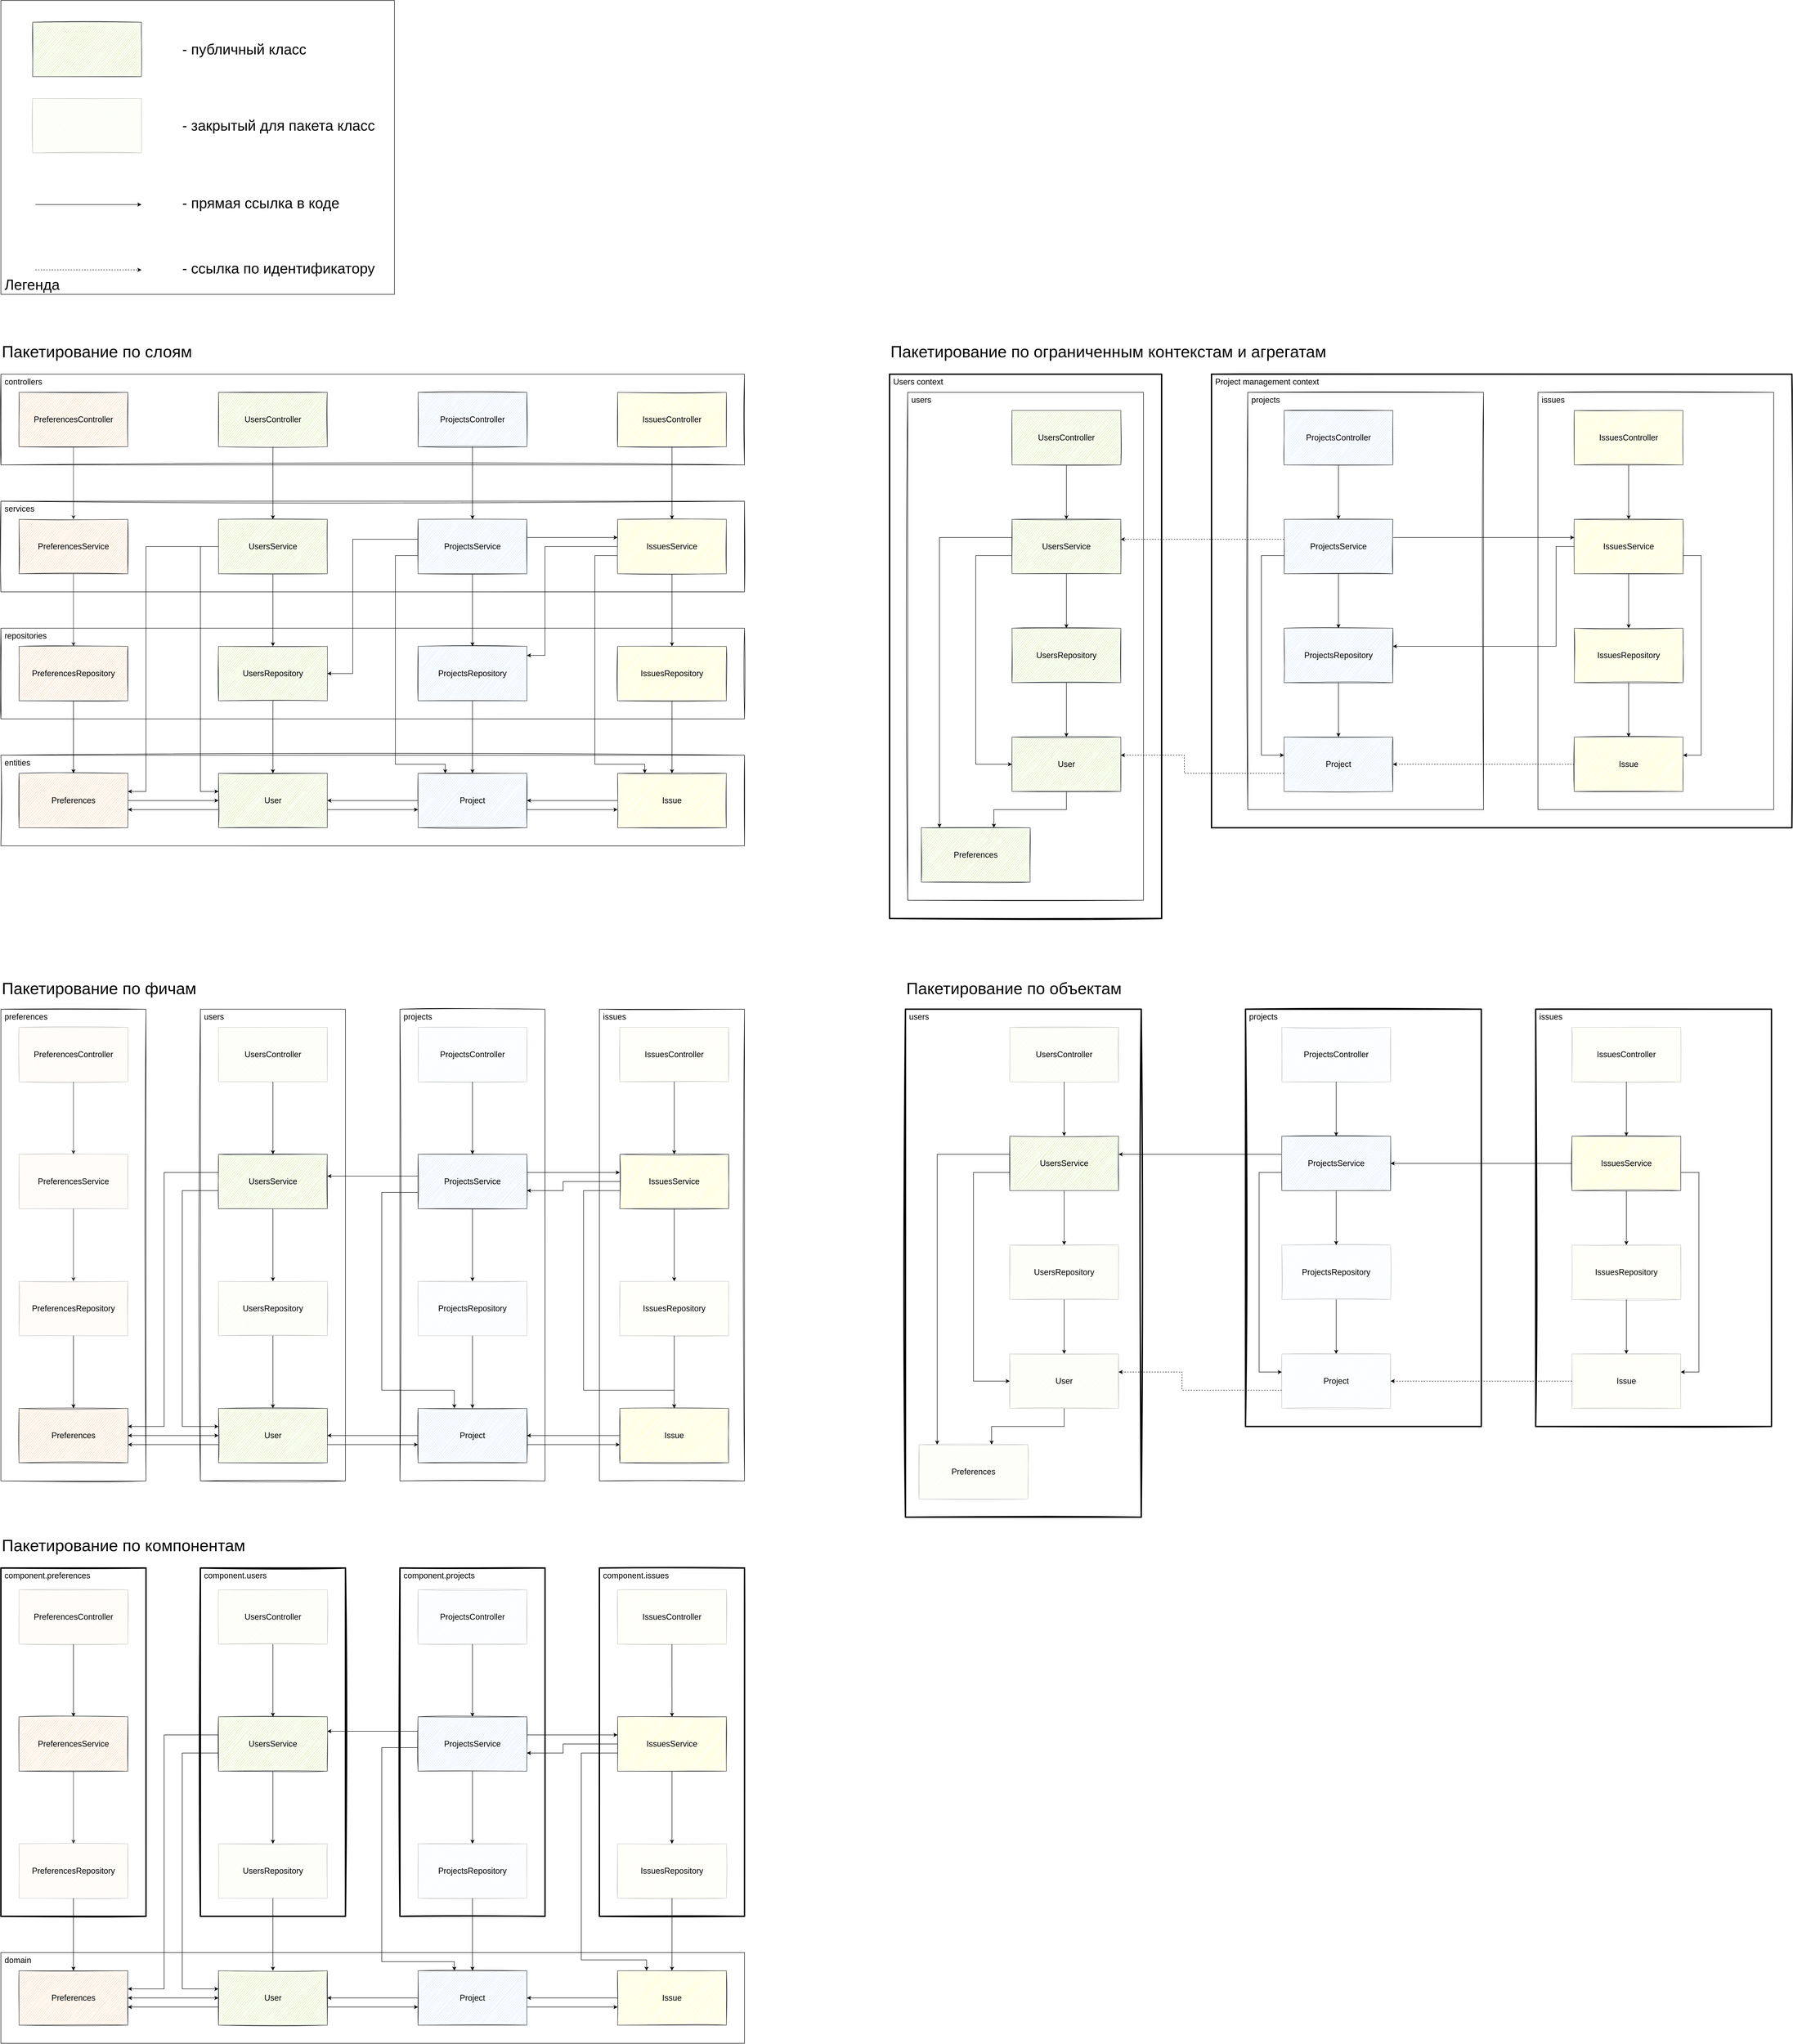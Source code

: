 <mxfile version="19.0.2" type="device" pages="2"><diagram name="Layers" id="hsv2QlDTdxars8Q1fqxU"><mxGraphModel dx="20463" dy="10420" grid="1" gridSize="36" guides="1" tooltips="1" connect="1" arrows="1" fold="1" page="1" pageScale="1" pageWidth="850" pageHeight="1100" math="0" shadow="0"><root><mxCell id="a6myv-Qt6VBsFXnUo1K8-0"/><mxCell id="a6myv-Qt6VBsFXnUo1K8-1" parent="a6myv-Qt6VBsFXnUo1K8-0"/><mxCell id="cCIKsCL4j-tyTgY54aae-35" value="users" style="rounded=0;whiteSpace=wrap;html=1;sketch=1;fontSize=18;fillColor=none;align=left;verticalAlign=top;spacingLeft=6;" parent="a6myv-Qt6VBsFXnUo1K8-1" vertex="1"><mxGeometry x="1800" y="-360" width="520" height="1120" as="geometry"/></mxCell><mxCell id="_jgVnrniedwJvmTVTN4A-86" value="users" style="rounded=0;whiteSpace=wrap;html=1;sketch=1;fontSize=18;fillColor=none;align=left;verticalAlign=top;spacingLeft=6;strokeWidth=3;" parent="a6myv-Qt6VBsFXnUo1K8-1" vertex="1"><mxGeometry x="1795" y="1000" width="520" height="1120" as="geometry"/></mxCell><mxCell id="_jgVnrniedwJvmTVTN4A-50" value="domain" style="rounded=0;whiteSpace=wrap;html=1;strokeWidth=1;fillColor=none;align=left;verticalAlign=top;spacingLeft=6;fontSize=18;" parent="a6myv-Qt6VBsFXnUo1K8-1" vertex="1"><mxGeometry x="-200" y="3080" width="1640" height="200" as="geometry"/></mxCell><mxCell id="cCIKsCL4j-tyTgY54aae-83" value="projects" style="rounded=0;whiteSpace=wrap;html=1;sketch=1;fontSize=18;fillColor=none;align=left;verticalAlign=top;spacingLeft=6;" parent="a6myv-Qt6VBsFXnUo1K8-1" vertex="1"><mxGeometry x="680.06" y="1000" width="320" height="1040" as="geometry"/></mxCell><mxCell id="cCIKsCL4j-tyTgY54aae-82" value="users" style="rounded=0;whiteSpace=wrap;html=1;sketch=1;fontSize=18;fillColor=none;align=left;verticalAlign=top;spacingLeft=6;" parent="a6myv-Qt6VBsFXnUo1K8-1" vertex="1"><mxGeometry x="239.94" y="1000" width="320" height="1040" as="geometry"/></mxCell><mxCell id="cCIKsCL4j-tyTgY54aae-84" value="issues" style="rounded=0;whiteSpace=wrap;html=1;sketch=1;fontSize=18;fillColor=none;align=left;verticalAlign=top;spacingLeft=6;" parent="a6myv-Qt6VBsFXnUo1K8-1" vertex="1"><mxGeometry x="1120" y="1000" width="320" height="1040" as="geometry"/></mxCell><mxCell id="cCIKsCL4j-tyTgY54aae-81" value="preferences" style="rounded=0;whiteSpace=wrap;html=1;sketch=1;fontSize=18;fillColor=none;align=left;verticalAlign=top;spacingLeft=6;" parent="a6myv-Qt6VBsFXnUo1K8-1" vertex="1"><mxGeometry x="-200" y="1000" width="320" height="1040" as="geometry"/></mxCell><mxCell id="c9sI-UCBE3AfrWBQRgZj-14" value="repositories" style="rounded=0;whiteSpace=wrap;html=1;sketch=1;fontSize=18;fillColor=none;align=left;verticalAlign=top;spacingLeft=6;" parent="a6myv-Qt6VBsFXnUo1K8-1" vertex="1"><mxGeometry x="-200" y="160" width="1640" height="200" as="geometry"/></mxCell><mxCell id="c9sI-UCBE3AfrWBQRgZj-7" value="services" style="rounded=0;whiteSpace=wrap;html=1;sketch=1;fontSize=18;fillColor=none;align=left;verticalAlign=top;spacingLeft=6;" parent="a6myv-Qt6VBsFXnUo1K8-1" vertex="1"><mxGeometry x="-200" y="-120" width="1640" height="200" as="geometry"/></mxCell><mxCell id="c9sI-UCBE3AfrWBQRgZj-8" value="entities" style="rounded=0;whiteSpace=wrap;html=1;sketch=1;fontSize=18;fillColor=none;align=left;verticalAlign=top;spacingLeft=6;" parent="a6myv-Qt6VBsFXnUo1K8-1" vertex="1"><mxGeometry x="-200" y="440" width="1640" height="200" as="geometry"/></mxCell><mxCell id="c9sI-UCBE3AfrWBQRgZj-6" value="controllers" style="rounded=0;whiteSpace=wrap;html=1;sketch=1;fontSize=18;fillColor=none;align=left;verticalAlign=top;spacingLeft=6;" parent="a6myv-Qt6VBsFXnUo1K8-1" vertex="1"><mxGeometry x="-200" y="-400" width="1640" height="200" as="geometry"/></mxCell><mxCell id="a6myv-Qt6VBsFXnUo1K8-6" style="edgeStyle=orthogonalEdgeStyle;rounded=0;orthogonalLoop=1;jettySize=auto;html=1;fontSize=18;" parent="a6myv-Qt6VBsFXnUo1K8-1" source="a6myv-Qt6VBsFXnUo1K8-7" target="a6myv-Qt6VBsFXnUo1K8-8" edge="1"><mxGeometry relative="1" as="geometry"><Array as="points"><mxPoint x="130" y="560"/><mxPoint x="130" y="560"/></Array></mxGeometry></mxCell><mxCell id="c9sI-UCBE3AfrWBQRgZj-12" style="edgeStyle=orthogonalEdgeStyle;rounded=0;orthogonalLoop=1;jettySize=auto;html=1;fontSize=18;" parent="a6myv-Qt6VBsFXnUo1K8-1" source="a6myv-Qt6VBsFXnUo1K8-7" target="a6myv-Qt6VBsFXnUo1K8-18" edge="1"><mxGeometry relative="1" as="geometry"><Array as="points"><mxPoint x="620" y="560"/><mxPoint x="620" y="560"/></Array></mxGeometry></mxCell><mxCell id="a6myv-Qt6VBsFXnUo1K8-7" value="&lt;font style=&quot;font-size: 18px;&quot;&gt;User&lt;/font&gt;" style="rounded=0;whiteSpace=wrap;html=1;sketch=1;fillColor=#cdeb8b;strokeColor=#36393d;fontSize=18;" parent="a6myv-Qt6VBsFXnUo1K8-1" vertex="1"><mxGeometry x="279.94" y="480" width="240" height="120" as="geometry"/></mxCell><mxCell id="c9sI-UCBE3AfrWBQRgZj-13" style="edgeStyle=orthogonalEdgeStyle;rounded=0;orthogonalLoop=1;jettySize=auto;html=1;fontSize=18;" parent="a6myv-Qt6VBsFXnUo1K8-1" source="a6myv-Qt6VBsFXnUo1K8-8" target="a6myv-Qt6VBsFXnUo1K8-7" edge="1"><mxGeometry relative="1" as="geometry"/></mxCell><mxCell id="a6myv-Qt6VBsFXnUo1K8-8" value="&lt;font style=&quot;font-size: 18px;&quot;&gt;Preferences&lt;/font&gt;" style="rounded=0;whiteSpace=wrap;html=1;sketch=1;fillColor=#ffcc99;strokeColor=#36393d;fontSize=18;" parent="a6myv-Qt6VBsFXnUo1K8-1" vertex="1"><mxGeometry x="-160" y="480" width="240" height="120" as="geometry"/></mxCell><mxCell id="a6myv-Qt6VBsFXnUo1K8-9" style="edgeStyle=orthogonalEdgeStyle;rounded=0;orthogonalLoop=1;jettySize=auto;html=1;fontSize=18;" parent="a6myv-Qt6VBsFXnUo1K8-1" source="a6myv-Qt6VBsFXnUo1K8-10" target="a6myv-Qt6VBsFXnUo1K8-7" edge="1"><mxGeometry relative="1" as="geometry"/></mxCell><mxCell id="a6myv-Qt6VBsFXnUo1K8-10" value="&lt;font style=&quot;font-size: 18px;&quot;&gt;UsersRepository&lt;/font&gt;" style="rounded=0;whiteSpace=wrap;html=1;sketch=1;fillColor=#cdeb8b;strokeColor=#36393d;fontSize=18;" parent="a6myv-Qt6VBsFXnUo1K8-1" vertex="1"><mxGeometry x="279.94" y="200" width="240" height="120" as="geometry"/></mxCell><mxCell id="a6myv-Qt6VBsFXnUo1K8-11" style="edgeStyle=orthogonalEdgeStyle;rounded=0;orthogonalLoop=1;jettySize=auto;html=1;fontSize=18;" parent="a6myv-Qt6VBsFXnUo1K8-1" source="a6myv-Qt6VBsFXnUo1K8-14" target="a6myv-Qt6VBsFXnUo1K8-10" edge="1"><mxGeometry relative="1" as="geometry"/></mxCell><mxCell id="a6myv-Qt6VBsFXnUo1K8-12" style="edgeStyle=orthogonalEdgeStyle;rounded=0;orthogonalLoop=1;jettySize=auto;html=1;fontSize=18;" parent="a6myv-Qt6VBsFXnUo1K8-1" source="a6myv-Qt6VBsFXnUo1K8-14" target="a6myv-Qt6VBsFXnUo1K8-7" edge="1"><mxGeometry relative="1" as="geometry"><Array as="points"><mxPoint x="240" y="-20"/><mxPoint x="240" y="520"/></Array></mxGeometry></mxCell><mxCell id="c9sI-UCBE3AfrWBQRgZj-10" style="edgeStyle=orthogonalEdgeStyle;rounded=0;orthogonalLoop=1;jettySize=auto;html=1;fontSize=18;" parent="a6myv-Qt6VBsFXnUo1K8-1" source="a6myv-Qt6VBsFXnUo1K8-14" target="a6myv-Qt6VBsFXnUo1K8-8" edge="1"><mxGeometry relative="1" as="geometry"><Array as="points"><mxPoint x="120" y="-20"/><mxPoint x="120" y="520"/></Array></mxGeometry></mxCell><mxCell id="a6myv-Qt6VBsFXnUo1K8-14" value="&lt;font style=&quot;font-size: 18px;&quot;&gt;UsersService&lt;/font&gt;" style="rounded=0;whiteSpace=wrap;html=1;sketch=1;fillColor=#cdeb8b;strokeColor=#36393d;fontSize=18;" parent="a6myv-Qt6VBsFXnUo1K8-1" vertex="1"><mxGeometry x="279.94" y="-80" width="240" height="120" as="geometry"/></mxCell><mxCell id="a6myv-Qt6VBsFXnUo1K8-15" style="edgeStyle=orthogonalEdgeStyle;rounded=0;orthogonalLoop=1;jettySize=auto;html=1;fontSize=18;" parent="a6myv-Qt6VBsFXnUo1K8-1" source="a6myv-Qt6VBsFXnUo1K8-16" target="a6myv-Qt6VBsFXnUo1K8-14" edge="1"><mxGeometry relative="1" as="geometry"/></mxCell><mxCell id="a6myv-Qt6VBsFXnUo1K8-16" value="&lt;font style=&quot;font-size: 18px;&quot;&gt;UsersController&lt;/font&gt;" style="rounded=0;whiteSpace=wrap;html=1;sketch=1;fillColor=#cdeb8b;strokeColor=#36393d;fontSize=18;" parent="a6myv-Qt6VBsFXnUo1K8-1" vertex="1"><mxGeometry x="279.94" y="-360" width="240" height="120" as="geometry"/></mxCell><mxCell id="a6myv-Qt6VBsFXnUo1K8-17" style="edgeStyle=orthogonalEdgeStyle;rounded=0;orthogonalLoop=1;jettySize=auto;html=1;fontSize=18;" parent="a6myv-Qt6VBsFXnUo1K8-1" source="a6myv-Qt6VBsFXnUo1K8-18" target="a6myv-Qt6VBsFXnUo1K8-7" edge="1"><mxGeometry relative="1" as="geometry"><Array as="points"><mxPoint x="749.94" y="560"/><mxPoint x="749.94" y="560"/></Array></mxGeometry></mxCell><mxCell id="c9sI-UCBE3AfrWBQRgZj-11" style="edgeStyle=orthogonalEdgeStyle;rounded=0;orthogonalLoop=1;jettySize=auto;html=1;fontSize=18;" parent="a6myv-Qt6VBsFXnUo1K8-1" source="a6myv-Qt6VBsFXnUo1K8-18" target="a6myv-Qt6VBsFXnUo1K8-27" edge="1"><mxGeometry relative="1" as="geometry"><Array as="points"><mxPoint x="1070" y="560"/><mxPoint x="1070" y="560"/></Array></mxGeometry></mxCell><mxCell id="a6myv-Qt6VBsFXnUo1K8-18" value="&lt;font style=&quot;font-size: 18px;&quot;&gt;Project&lt;/font&gt;" style="rounded=0;whiteSpace=wrap;html=1;sketch=1;fillColor=#cce5ff;strokeColor=#36393d;fontSize=18;" parent="a6myv-Qt6VBsFXnUo1K8-1" vertex="1"><mxGeometry x="720.06" y="480" width="240" height="120" as="geometry"/></mxCell><mxCell id="a6myv-Qt6VBsFXnUo1K8-19" style="edgeStyle=orthogonalEdgeStyle;rounded=0;orthogonalLoop=1;jettySize=auto;html=1;fontSize=18;" parent="a6myv-Qt6VBsFXnUo1K8-1" source="a6myv-Qt6VBsFXnUo1K8-20" target="a6myv-Qt6VBsFXnUo1K8-18" edge="1"><mxGeometry relative="1" as="geometry"/></mxCell><mxCell id="a6myv-Qt6VBsFXnUo1K8-20" value="&lt;font style=&quot;font-size: 18px;&quot;&gt;ProjectsRepository&lt;/font&gt;" style="rounded=0;whiteSpace=wrap;html=1;sketch=1;fillColor=#cce5ff;strokeColor=#36393d;fontSize=18;" parent="a6myv-Qt6VBsFXnUo1K8-1" vertex="1"><mxGeometry x="720.06" y="200" width="240" height="120" as="geometry"/></mxCell><mxCell id="a6myv-Qt6VBsFXnUo1K8-21" style="edgeStyle=orthogonalEdgeStyle;rounded=0;orthogonalLoop=1;jettySize=auto;html=1;fontSize=18;" parent="a6myv-Qt6VBsFXnUo1K8-1" source="a6myv-Qt6VBsFXnUo1K8-23" target="a6myv-Qt6VBsFXnUo1K8-20" edge="1"><mxGeometry relative="1" as="geometry"/></mxCell><mxCell id="a6myv-Qt6VBsFXnUo1K8-22" style="edgeStyle=orthogonalEdgeStyle;rounded=0;orthogonalLoop=1;jettySize=auto;html=1;fontSize=18;" parent="a6myv-Qt6VBsFXnUo1K8-1" source="a6myv-Qt6VBsFXnUo1K8-23" target="a6myv-Qt6VBsFXnUo1K8-18" edge="1"><mxGeometry relative="1" as="geometry"><Array as="points"><mxPoint x="670"/><mxPoint x="670" y="460"/><mxPoint x="780" y="460"/></Array></mxGeometry></mxCell><mxCell id="92SpHO8MuTedsNE3JBpl-0" style="edgeStyle=orthogonalEdgeStyle;rounded=0;orthogonalLoop=1;jettySize=auto;html=1;fontSize=18;" parent="a6myv-Qt6VBsFXnUo1K8-1" source="a6myv-Qt6VBsFXnUo1K8-23" target="a6myv-Qt6VBsFXnUo1K8-32" edge="1"><mxGeometry relative="1" as="geometry"><Array as="points"><mxPoint x="1060" y="-40"/><mxPoint x="1060" y="-40"/></Array></mxGeometry></mxCell><mxCell id="_jgVnrniedwJvmTVTN4A-96" style="edgeStyle=orthogonalEdgeStyle;rounded=0;orthogonalLoop=1;jettySize=auto;html=1;fontSize=36;" parent="a6myv-Qt6VBsFXnUo1K8-1" source="a6myv-Qt6VBsFXnUo1K8-23" target="a6myv-Qt6VBsFXnUo1K8-10" edge="1"><mxGeometry relative="1" as="geometry"><Array as="points"><mxPoint x="576" y="-36"/><mxPoint x="576" y="260"/></Array></mxGeometry></mxCell><mxCell id="a6myv-Qt6VBsFXnUo1K8-23" value="&lt;font style=&quot;font-size: 18px;&quot;&gt;ProjectsService&lt;/font&gt;" style="rounded=0;whiteSpace=wrap;html=1;sketch=1;fillColor=#cce5ff;strokeColor=#36393d;fontSize=18;" parent="a6myv-Qt6VBsFXnUo1K8-1" vertex="1"><mxGeometry x="720.06" y="-80" width="240" height="120" as="geometry"/></mxCell><mxCell id="a6myv-Qt6VBsFXnUo1K8-24" style="edgeStyle=orthogonalEdgeStyle;rounded=0;orthogonalLoop=1;jettySize=auto;html=1;fontSize=18;" parent="a6myv-Qt6VBsFXnUo1K8-1" source="a6myv-Qt6VBsFXnUo1K8-25" target="a6myv-Qt6VBsFXnUo1K8-23" edge="1"><mxGeometry relative="1" as="geometry"/></mxCell><mxCell id="a6myv-Qt6VBsFXnUo1K8-25" value="&lt;font style=&quot;font-size: 18px;&quot;&gt;ProjectsController&lt;/font&gt;" style="rounded=0;whiteSpace=wrap;html=1;sketch=1;fillColor=#cce5ff;strokeColor=#36393d;fontSize=18;" parent="a6myv-Qt6VBsFXnUo1K8-1" vertex="1"><mxGeometry x="720.06" y="-360" width="240" height="120" as="geometry"/></mxCell><mxCell id="a6myv-Qt6VBsFXnUo1K8-26" style="edgeStyle=orthogonalEdgeStyle;rounded=0;orthogonalLoop=1;jettySize=auto;html=1;fontSize=18;" parent="a6myv-Qt6VBsFXnUo1K8-1" source="a6myv-Qt6VBsFXnUo1K8-27" target="a6myv-Qt6VBsFXnUo1K8-18" edge="1"><mxGeometry relative="1" as="geometry"/></mxCell><mxCell id="a6myv-Qt6VBsFXnUo1K8-27" value="&lt;font style=&quot;font-size: 18px;&quot;&gt;Issue&lt;/font&gt;" style="rounded=0;whiteSpace=wrap;html=1;sketch=1;fillColor=#ffff88;strokeColor=#36393d;fontSize=18;" parent="a6myv-Qt6VBsFXnUo1K8-1" vertex="1"><mxGeometry x="1160.06" y="480" width="240" height="120" as="geometry"/></mxCell><mxCell id="a6myv-Qt6VBsFXnUo1K8-28" style="edgeStyle=orthogonalEdgeStyle;rounded=0;orthogonalLoop=1;jettySize=auto;html=1;fontSize=18;" parent="a6myv-Qt6VBsFXnUo1K8-1" source="a6myv-Qt6VBsFXnUo1K8-29" target="a6myv-Qt6VBsFXnUo1K8-27" edge="1"><mxGeometry relative="1" as="geometry"/></mxCell><mxCell id="a6myv-Qt6VBsFXnUo1K8-29" value="&lt;font style=&quot;font-size: 18px;&quot;&gt;IssuesRepository&lt;/font&gt;" style="rounded=0;whiteSpace=wrap;html=1;sketch=1;fillColor=#ffff88;strokeColor=#36393d;fontSize=18;" parent="a6myv-Qt6VBsFXnUo1K8-1" vertex="1"><mxGeometry x="1160.06" y="200" width="240" height="120" as="geometry"/></mxCell><mxCell id="a6myv-Qt6VBsFXnUo1K8-30" style="edgeStyle=orthogonalEdgeStyle;rounded=0;orthogonalLoop=1;jettySize=auto;html=1;fontSize=18;" parent="a6myv-Qt6VBsFXnUo1K8-1" source="a6myv-Qt6VBsFXnUo1K8-32" target="a6myv-Qt6VBsFXnUo1K8-29" edge="1"><mxGeometry relative="1" as="geometry"/></mxCell><mxCell id="a6myv-Qt6VBsFXnUo1K8-31" style="edgeStyle=orthogonalEdgeStyle;rounded=0;orthogonalLoop=1;jettySize=auto;html=1;fontSize=18;" parent="a6myv-Qt6VBsFXnUo1K8-1" source="a6myv-Qt6VBsFXnUo1K8-32" target="a6myv-Qt6VBsFXnUo1K8-27" edge="1"><mxGeometry relative="1" as="geometry"><Array as="points"><mxPoint x="1110"/><mxPoint x="1110" y="460"/><mxPoint x="1220" y="460"/></Array></mxGeometry></mxCell><mxCell id="92SpHO8MuTedsNE3JBpl-2" style="edgeStyle=orthogonalEdgeStyle;rounded=0;orthogonalLoop=1;jettySize=auto;html=1;fontSize=18;" parent="a6myv-Qt6VBsFXnUo1K8-1" source="a6myv-Qt6VBsFXnUo1K8-32" target="a6myv-Qt6VBsFXnUo1K8-20" edge="1"><mxGeometry relative="1" as="geometry"><Array as="points"><mxPoint x="1000" y="-20"/><mxPoint x="1000" y="220"/></Array></mxGeometry></mxCell><mxCell id="a6myv-Qt6VBsFXnUo1K8-32" value="&lt;font style=&quot;font-size: 18px;&quot;&gt;IssuesService&lt;/font&gt;" style="rounded=0;whiteSpace=wrap;html=1;sketch=1;fillColor=#ffff88;strokeColor=#36393d;fontSize=18;" parent="a6myv-Qt6VBsFXnUo1K8-1" vertex="1"><mxGeometry x="1160.06" y="-80" width="240" height="120" as="geometry"/></mxCell><mxCell id="a6myv-Qt6VBsFXnUo1K8-33" style="edgeStyle=orthogonalEdgeStyle;rounded=0;orthogonalLoop=1;jettySize=auto;html=1;fontSize=18;" parent="a6myv-Qt6VBsFXnUo1K8-1" source="a6myv-Qt6VBsFXnUo1K8-34" target="a6myv-Qt6VBsFXnUo1K8-32" edge="1"><mxGeometry relative="1" as="geometry"/></mxCell><mxCell id="a6myv-Qt6VBsFXnUo1K8-34" value="&lt;font style=&quot;font-size: 18px;&quot;&gt;IssuesController&lt;/font&gt;" style="rounded=0;whiteSpace=wrap;html=1;sketch=1;fillColor=#ffff88;strokeColor=#36393d;fontSize=18;" parent="a6myv-Qt6VBsFXnUo1K8-1" vertex="1"><mxGeometry x="1160.06" y="-360" width="240" height="120" as="geometry"/></mxCell><mxCell id="c9sI-UCBE3AfrWBQRgZj-5" style="edgeStyle=orthogonalEdgeStyle;rounded=0;orthogonalLoop=1;jettySize=auto;html=1;fontSize=18;" parent="a6myv-Qt6VBsFXnUo1K8-1" source="c9sI-UCBE3AfrWBQRgZj-0" target="a6myv-Qt6VBsFXnUo1K8-8" edge="1"><mxGeometry relative="1" as="geometry"/></mxCell><mxCell id="c9sI-UCBE3AfrWBQRgZj-0" value="&lt;font style=&quot;font-size: 18px;&quot;&gt;PreferencesRepository&lt;/font&gt;" style="rounded=0;whiteSpace=wrap;html=1;sketch=1;fillColor=#ffcc99;strokeColor=#36393d;fontSize=18;" parent="a6myv-Qt6VBsFXnUo1K8-1" vertex="1"><mxGeometry x="-160" y="200" width="240" height="120" as="geometry"/></mxCell><mxCell id="c9sI-UCBE3AfrWBQRgZj-1" style="edgeStyle=orthogonalEdgeStyle;rounded=0;orthogonalLoop=1;jettySize=auto;html=1;fontSize=18;fillColor=#ffcc99;strokeColor=#36393d;" parent="a6myv-Qt6VBsFXnUo1K8-1" source="c9sI-UCBE3AfrWBQRgZj-2" target="c9sI-UCBE3AfrWBQRgZj-0" edge="1"><mxGeometry relative="1" as="geometry"/></mxCell><mxCell id="c9sI-UCBE3AfrWBQRgZj-2" value="&lt;font style=&quot;font-size: 18px;&quot;&gt;PreferencesService&lt;/font&gt;" style="rounded=0;whiteSpace=wrap;html=1;sketch=1;fillColor=#ffcc99;strokeColor=#36393d;fontSize=18;" parent="a6myv-Qt6VBsFXnUo1K8-1" vertex="1"><mxGeometry x="-160" y="-80" width="240" height="120" as="geometry"/></mxCell><mxCell id="c9sI-UCBE3AfrWBQRgZj-3" style="edgeStyle=orthogonalEdgeStyle;rounded=0;orthogonalLoop=1;jettySize=auto;html=1;fontSize=18;fillColor=#ffcc99;strokeColor=#36393d;" parent="a6myv-Qt6VBsFXnUo1K8-1" source="c9sI-UCBE3AfrWBQRgZj-4" target="c9sI-UCBE3AfrWBQRgZj-2" edge="1"><mxGeometry relative="1" as="geometry"/></mxCell><mxCell id="c9sI-UCBE3AfrWBQRgZj-4" value="&lt;font style=&quot;font-size: 18px;&quot;&gt;PreferencesController&lt;/font&gt;" style="rounded=0;whiteSpace=wrap;html=1;sketch=1;fillColor=#ffcc99;strokeColor=#36393d;fontSize=18;" parent="a6myv-Qt6VBsFXnUo1K8-1" vertex="1"><mxGeometry x="-160" y="-360" width="240" height="120" as="geometry"/></mxCell><mxCell id="a6myv-Qt6VBsFXnUo1K8-13" style="edgeStyle=orthogonalEdgeStyle;rounded=0;orthogonalLoop=1;jettySize=auto;html=1;fontSize=18;startArrow=none;" parent="a6myv-Qt6VBsFXnUo1K8-1" source="c9sI-UCBE3AfrWBQRgZj-8" target="a6myv-Qt6VBsFXnUo1K8-8" edge="1"><mxGeometry relative="1" as="geometry"><Array as="points"><mxPoint x="120" y="540"/></Array></mxGeometry></mxCell><mxCell id="cCIKsCL4j-tyTgY54aae-0" value="Project management context" style="rounded=0;whiteSpace=wrap;html=1;sketch=1;fontSize=18;fillColor=none;align=left;verticalAlign=top;spacingLeft=6;strokeWidth=3;" parent="a6myv-Qt6VBsFXnUo1K8-1" vertex="1"><mxGeometry x="2470" y="-400" width="1280" height="1000" as="geometry"/></mxCell><mxCell id="cCIKsCL4j-tyTgY54aae-1" value="projects" style="rounded=0;whiteSpace=wrap;html=1;sketch=1;fontSize=18;fillColor=none;align=left;verticalAlign=top;spacingLeft=6;" parent="a6myv-Qt6VBsFXnUo1K8-1" vertex="1"><mxGeometry x="2550" y="-360" width="520" height="920" as="geometry"/></mxCell><mxCell id="cCIKsCL4j-tyTgY54aae-2" value="issues" style="rounded=0;whiteSpace=wrap;html=1;sketch=1;fontSize=18;fillColor=none;align=left;verticalAlign=top;spacingLeft=6;" parent="a6myv-Qt6VBsFXnUo1K8-1" vertex="1"><mxGeometry x="3190" y="-360" width="520" height="920" as="geometry"/></mxCell><mxCell id="cCIKsCL4j-tyTgY54aae-3" value="Users context" style="rounded=0;whiteSpace=wrap;html=1;sketch=1;fontSize=18;fillColor=none;align=left;verticalAlign=top;spacingLeft=6;strokeWidth=3;" parent="a6myv-Qt6VBsFXnUo1K8-1" vertex="1"><mxGeometry x="1760" y="-400" width="600" height="1200" as="geometry"/></mxCell><mxCell id="cCIKsCL4j-tyTgY54aae-4" style="edgeStyle=orthogonalEdgeStyle;rounded=0;orthogonalLoop=1;jettySize=auto;html=1;fontSize=18;" parent="a6myv-Qt6VBsFXnUo1K8-1" source="cCIKsCL4j-tyTgY54aae-5" target="cCIKsCL4j-tyTgY54aae-6" edge="1"><mxGeometry relative="1" as="geometry"><Array as="points"><mxPoint x="2150" y="560"/><mxPoint x="1990" y="560"/></Array></mxGeometry></mxCell><mxCell id="cCIKsCL4j-tyTgY54aae-5" value="&lt;font style=&quot;font-size: 18px;&quot;&gt;User&lt;/font&gt;" style="rounded=0;whiteSpace=wrap;html=1;sketch=1;fillColor=#cdeb8b;strokeColor=#36393d;fontSize=18;" parent="a6myv-Qt6VBsFXnUo1K8-1" vertex="1"><mxGeometry x="2030" y="400" width="240" height="120" as="geometry"/></mxCell><mxCell id="cCIKsCL4j-tyTgY54aae-6" value="&lt;font style=&quot;font-size: 18px;&quot;&gt;Preferences&lt;/font&gt;" style="rounded=0;whiteSpace=wrap;html=1;sketch=1;fillColor=#cdeb8b;strokeColor=#36393d;fontSize=18;" parent="a6myv-Qt6VBsFXnUo1K8-1" vertex="1"><mxGeometry x="1830" y="600" width="240" height="120" as="geometry"/></mxCell><mxCell id="cCIKsCL4j-tyTgY54aae-7" style="edgeStyle=orthogonalEdgeStyle;rounded=0;orthogonalLoop=1;jettySize=auto;html=1;fontSize=18;" parent="a6myv-Qt6VBsFXnUo1K8-1" source="cCIKsCL4j-tyTgY54aae-8" target="cCIKsCL4j-tyTgY54aae-5" edge="1"><mxGeometry relative="1" as="geometry"/></mxCell><mxCell id="cCIKsCL4j-tyTgY54aae-8" value="&lt;font style=&quot;font-size: 18px;&quot;&gt;UsersRepository&lt;/font&gt;" style="rounded=0;whiteSpace=wrap;html=1;sketch=1;fillColor=#cdeb8b;strokeColor=#36393d;fontSize=18;" parent="a6myv-Qt6VBsFXnUo1K8-1" vertex="1"><mxGeometry x="2030" y="160" width="240" height="120" as="geometry"/></mxCell><mxCell id="cCIKsCL4j-tyTgY54aae-9" style="edgeStyle=orthogonalEdgeStyle;rounded=0;orthogonalLoop=1;jettySize=auto;html=1;fontSize=18;" parent="a6myv-Qt6VBsFXnUo1K8-1" source="cCIKsCL4j-tyTgY54aae-12" target="cCIKsCL4j-tyTgY54aae-8" edge="1"><mxGeometry relative="1" as="geometry"/></mxCell><mxCell id="cCIKsCL4j-tyTgY54aae-10" style="edgeStyle=orthogonalEdgeStyle;rounded=0;orthogonalLoop=1;jettySize=auto;html=1;fontSize=18;" parent="a6myv-Qt6VBsFXnUo1K8-1" source="cCIKsCL4j-tyTgY54aae-12" target="cCIKsCL4j-tyTgY54aae-5" edge="1"><mxGeometry relative="1" as="geometry"><Array as="points"><mxPoint x="1950"/><mxPoint x="1950" y="460"/></Array></mxGeometry></mxCell><mxCell id="cCIKsCL4j-tyTgY54aae-11" style="edgeStyle=orthogonalEdgeStyle;rounded=0;orthogonalLoop=1;jettySize=auto;html=1;fontSize=18;" parent="a6myv-Qt6VBsFXnUo1K8-1" source="cCIKsCL4j-tyTgY54aae-12" target="cCIKsCL4j-tyTgY54aae-6" edge="1"><mxGeometry relative="1" as="geometry"><Array as="points"><mxPoint x="1870" y="-40"/></Array></mxGeometry></mxCell><mxCell id="cCIKsCL4j-tyTgY54aae-12" value="&lt;font style=&quot;font-size: 18px;&quot;&gt;UsersService&lt;/font&gt;" style="rounded=0;whiteSpace=wrap;html=1;sketch=1;fillColor=#cdeb8b;strokeColor=#36393d;fontSize=18;" parent="a6myv-Qt6VBsFXnUo1K8-1" vertex="1"><mxGeometry x="2030" y="-80" width="240" height="120" as="geometry"/></mxCell><mxCell id="cCIKsCL4j-tyTgY54aae-13" style="edgeStyle=orthogonalEdgeStyle;rounded=0;orthogonalLoop=1;jettySize=auto;html=1;fontSize=18;" parent="a6myv-Qt6VBsFXnUo1K8-1" source="cCIKsCL4j-tyTgY54aae-14" target="cCIKsCL4j-tyTgY54aae-12" edge="1"><mxGeometry relative="1" as="geometry"/></mxCell><mxCell id="cCIKsCL4j-tyTgY54aae-14" value="&lt;font style=&quot;font-size: 18px;&quot;&gt;UsersController&lt;/font&gt;" style="rounded=0;whiteSpace=wrap;html=1;sketch=1;fillColor=#cdeb8b;strokeColor=#36393d;fontSize=18;" parent="a6myv-Qt6VBsFXnUo1K8-1" vertex="1"><mxGeometry x="2030" y="-320" width="240" height="120" as="geometry"/></mxCell><mxCell id="cCIKsCL4j-tyTgY54aae-15" style="edgeStyle=orthogonalEdgeStyle;rounded=0;orthogonalLoop=1;jettySize=auto;html=1;fontSize=18;dashed=1;" parent="a6myv-Qt6VBsFXnUo1K8-1" source="cCIKsCL4j-tyTgY54aae-16" target="cCIKsCL4j-tyTgY54aae-5" edge="1"><mxGeometry relative="1" as="geometry"><Array as="points"><mxPoint x="2410" y="480"/><mxPoint x="2410" y="440"/></Array></mxGeometry></mxCell><mxCell id="cCIKsCL4j-tyTgY54aae-16" value="&lt;font style=&quot;font-size: 18px;&quot;&gt;Project&lt;/font&gt;" style="rounded=0;whiteSpace=wrap;html=1;sketch=1;fillColor=#cce5ff;strokeColor=#36393d;fontSize=18;" parent="a6myv-Qt6VBsFXnUo1K8-1" vertex="1"><mxGeometry x="2630" y="400" width="240" height="120" as="geometry"/></mxCell><mxCell id="cCIKsCL4j-tyTgY54aae-17" style="edgeStyle=orthogonalEdgeStyle;rounded=0;orthogonalLoop=1;jettySize=auto;html=1;fontSize=18;" parent="a6myv-Qt6VBsFXnUo1K8-1" source="cCIKsCL4j-tyTgY54aae-18" target="cCIKsCL4j-tyTgY54aae-16" edge="1"><mxGeometry relative="1" as="geometry"/></mxCell><mxCell id="cCIKsCL4j-tyTgY54aae-18" value="&lt;font style=&quot;font-size: 18px;&quot;&gt;ProjectsRepository&lt;/font&gt;" style="rounded=0;whiteSpace=wrap;html=1;sketch=1;fillColor=#cce5ff;strokeColor=#36393d;fontSize=18;" parent="a6myv-Qt6VBsFXnUo1K8-1" vertex="1"><mxGeometry x="2630" y="160" width="240" height="120" as="geometry"/></mxCell><mxCell id="cCIKsCL4j-tyTgY54aae-19" style="edgeStyle=orthogonalEdgeStyle;rounded=0;orthogonalLoop=1;jettySize=auto;html=1;fontSize=18;" parent="a6myv-Qt6VBsFXnUo1K8-1" source="cCIKsCL4j-tyTgY54aae-22" target="cCIKsCL4j-tyTgY54aae-18" edge="1"><mxGeometry relative="1" as="geometry"/></mxCell><mxCell id="cCIKsCL4j-tyTgY54aae-20" style="edgeStyle=orthogonalEdgeStyle;rounded=0;orthogonalLoop=1;jettySize=auto;html=1;fontSize=18;" parent="a6myv-Qt6VBsFXnUo1K8-1" source="cCIKsCL4j-tyTgY54aae-22" target="cCIKsCL4j-tyTgY54aae-16" edge="1"><mxGeometry relative="1" as="geometry"><Array as="points"><mxPoint x="2580"/><mxPoint x="2580" y="440"/></Array></mxGeometry></mxCell><mxCell id="cCIKsCL4j-tyTgY54aae-21" style="edgeStyle=orthogonalEdgeStyle;rounded=0;orthogonalLoop=1;jettySize=auto;html=1;fontSize=18;" parent="a6myv-Qt6VBsFXnUo1K8-1" source="cCIKsCL4j-tyTgY54aae-22" target="cCIKsCL4j-tyTgY54aae-32" edge="1"><mxGeometry relative="1" as="geometry"><Array as="points"><mxPoint x="3070" y="-40"/><mxPoint x="3070" y="-40"/></Array></mxGeometry></mxCell><mxCell id="_jgVnrniedwJvmTVTN4A-99" style="edgeStyle=orthogonalEdgeStyle;rounded=0;orthogonalLoop=1;jettySize=auto;html=1;fontSize=36;dashed=1;" parent="a6myv-Qt6VBsFXnUo1K8-1" source="cCIKsCL4j-tyTgY54aae-22" target="cCIKsCL4j-tyTgY54aae-12" edge="1"><mxGeometry relative="1" as="geometry"><Array as="points"><mxPoint x="2484" y="-36"/><mxPoint x="2484" y="-36"/></Array></mxGeometry></mxCell><mxCell id="cCIKsCL4j-tyTgY54aae-22" value="&lt;font style=&quot;font-size: 18px;&quot;&gt;ProjectsService&lt;/font&gt;" style="rounded=0;whiteSpace=wrap;html=1;sketch=1;fillColor=#cce5ff;strokeColor=#36393d;fontSize=18;" parent="a6myv-Qt6VBsFXnUo1K8-1" vertex="1"><mxGeometry x="2630" y="-80" width="240" height="120" as="geometry"/></mxCell><mxCell id="cCIKsCL4j-tyTgY54aae-23" style="edgeStyle=orthogonalEdgeStyle;rounded=0;orthogonalLoop=1;jettySize=auto;html=1;fontSize=18;" parent="a6myv-Qt6VBsFXnUo1K8-1" source="cCIKsCL4j-tyTgY54aae-24" target="cCIKsCL4j-tyTgY54aae-22" edge="1"><mxGeometry relative="1" as="geometry"/></mxCell><mxCell id="cCIKsCL4j-tyTgY54aae-24" value="&lt;font style=&quot;font-size: 18px;&quot;&gt;ProjectsController&lt;/font&gt;" style="rounded=0;whiteSpace=wrap;html=1;sketch=1;fillColor=#cce5ff;strokeColor=#36393d;fontSize=18;" parent="a6myv-Qt6VBsFXnUo1K8-1" vertex="1"><mxGeometry x="2630" y="-320" width="240" height="120" as="geometry"/></mxCell><mxCell id="cCIKsCL4j-tyTgY54aae-25" style="edgeStyle=orthogonalEdgeStyle;rounded=0;orthogonalLoop=1;jettySize=auto;html=1;fontSize=18;dashed=1;" parent="a6myv-Qt6VBsFXnUo1K8-1" source="cCIKsCL4j-tyTgY54aae-26" target="cCIKsCL4j-tyTgY54aae-16" edge="1"><mxGeometry relative="1" as="geometry"/></mxCell><mxCell id="cCIKsCL4j-tyTgY54aae-26" value="&lt;font style=&quot;font-size: 18px;&quot;&gt;Issue&lt;/font&gt;" style="rounded=0;whiteSpace=wrap;html=1;sketch=1;fillColor=#ffff88;strokeColor=#36393d;fontSize=18;" parent="a6myv-Qt6VBsFXnUo1K8-1" vertex="1"><mxGeometry x="3270" y="400" width="240" height="120" as="geometry"/></mxCell><mxCell id="cCIKsCL4j-tyTgY54aae-27" style="edgeStyle=orthogonalEdgeStyle;rounded=0;orthogonalLoop=1;jettySize=auto;html=1;fontSize=18;" parent="a6myv-Qt6VBsFXnUo1K8-1" source="cCIKsCL4j-tyTgY54aae-28" target="cCIKsCL4j-tyTgY54aae-26" edge="1"><mxGeometry relative="1" as="geometry"/></mxCell><mxCell id="cCIKsCL4j-tyTgY54aae-28" value="&lt;font style=&quot;font-size: 18px;&quot;&gt;IssuesRepository&lt;/font&gt;" style="rounded=0;whiteSpace=wrap;html=1;sketch=1;fillColor=#ffff88;strokeColor=#36393d;fontSize=18;" parent="a6myv-Qt6VBsFXnUo1K8-1" vertex="1"><mxGeometry x="3270" y="160" width="240" height="120" as="geometry"/></mxCell><mxCell id="cCIKsCL4j-tyTgY54aae-29" style="edgeStyle=orthogonalEdgeStyle;rounded=0;orthogonalLoop=1;jettySize=auto;html=1;fontSize=18;" parent="a6myv-Qt6VBsFXnUo1K8-1" source="cCIKsCL4j-tyTgY54aae-32" target="cCIKsCL4j-tyTgY54aae-28" edge="1"><mxGeometry relative="1" as="geometry"/></mxCell><mxCell id="cCIKsCL4j-tyTgY54aae-30" style="edgeStyle=orthogonalEdgeStyle;rounded=0;orthogonalLoop=1;jettySize=auto;html=1;fontSize=18;" parent="a6myv-Qt6VBsFXnUo1K8-1" source="cCIKsCL4j-tyTgY54aae-32" target="cCIKsCL4j-tyTgY54aae-26" edge="1"><mxGeometry relative="1" as="geometry"><Array as="points"><mxPoint x="3550"/><mxPoint x="3550" y="440"/></Array></mxGeometry></mxCell><mxCell id="cCIKsCL4j-tyTgY54aae-31" style="edgeStyle=orthogonalEdgeStyle;rounded=0;orthogonalLoop=1;jettySize=auto;html=1;fontSize=18;" parent="a6myv-Qt6VBsFXnUo1K8-1" source="cCIKsCL4j-tyTgY54aae-32" target="cCIKsCL4j-tyTgY54aae-18" edge="1"><mxGeometry relative="1" as="geometry"><Array as="points"><mxPoint x="3230" y="-20"/><mxPoint x="3230" y="200"/></Array></mxGeometry></mxCell><mxCell id="cCIKsCL4j-tyTgY54aae-32" value="&lt;font style=&quot;font-size: 18px;&quot;&gt;IssuesService&lt;/font&gt;" style="rounded=0;whiteSpace=wrap;html=1;sketch=1;fillColor=#ffff88;strokeColor=#36393d;fontSize=18;" parent="a6myv-Qt6VBsFXnUo1K8-1" vertex="1"><mxGeometry x="3270" y="-80" width="240" height="120" as="geometry"/></mxCell><mxCell id="cCIKsCL4j-tyTgY54aae-33" style="edgeStyle=orthogonalEdgeStyle;rounded=0;orthogonalLoop=1;jettySize=auto;html=1;fontSize=18;" parent="a6myv-Qt6VBsFXnUo1K8-1" source="cCIKsCL4j-tyTgY54aae-34" target="cCIKsCL4j-tyTgY54aae-32" edge="1"><mxGeometry relative="1" as="geometry"/></mxCell><mxCell id="cCIKsCL4j-tyTgY54aae-34" value="&lt;font style=&quot;font-size: 18px;&quot;&gt;IssuesController&lt;/font&gt;" style="rounded=0;whiteSpace=wrap;html=1;sketch=1;fillColor=#ffff88;strokeColor=#36393d;fontSize=18;" parent="a6myv-Qt6VBsFXnUo1K8-1" vertex="1"><mxGeometry x="3270" y="-320" width="240" height="120" as="geometry"/></mxCell><mxCell id="cCIKsCL4j-tyTgY54aae-40" style="edgeStyle=orthogonalEdgeStyle;rounded=0;orthogonalLoop=1;jettySize=auto;html=1;fontSize=18;" parent="a6myv-Qt6VBsFXnUo1K8-1" source="cCIKsCL4j-tyTgY54aae-42" target="cCIKsCL4j-tyTgY54aae-44" edge="1"><mxGeometry relative="1" as="geometry"><Array as="points"><mxPoint x="130" y="1960"/><mxPoint x="130" y="1960"/></Array></mxGeometry></mxCell><mxCell id="cCIKsCL4j-tyTgY54aae-41" style="edgeStyle=orthogonalEdgeStyle;rounded=0;orthogonalLoop=1;jettySize=auto;html=1;fontSize=18;" parent="a6myv-Qt6VBsFXnUo1K8-1" source="cCIKsCL4j-tyTgY54aae-42" target="cCIKsCL4j-tyTgY54aae-55" edge="1"><mxGeometry relative="1" as="geometry"><Array as="points"><mxPoint x="620" y="1960"/><mxPoint x="620" y="1960"/></Array></mxGeometry></mxCell><mxCell id="cCIKsCL4j-tyTgY54aae-42" value="&lt;font style=&quot;font-size: 18px;&quot;&gt;User&lt;/font&gt;" style="rounded=0;whiteSpace=wrap;html=1;sketch=1;fillColor=#cdeb8b;strokeColor=#36393d;fontSize=18;" parent="a6myv-Qt6VBsFXnUo1K8-1" vertex="1"><mxGeometry x="279.94" y="1880" width="240" height="120" as="geometry"/></mxCell><mxCell id="cCIKsCL4j-tyTgY54aae-43" style="edgeStyle=orthogonalEdgeStyle;rounded=0;orthogonalLoop=1;jettySize=auto;html=1;fontSize=18;" parent="a6myv-Qt6VBsFXnUo1K8-1" source="cCIKsCL4j-tyTgY54aae-44" target="cCIKsCL4j-tyTgY54aae-42" edge="1"><mxGeometry relative="1" as="geometry"/></mxCell><mxCell id="cCIKsCL4j-tyTgY54aae-44" value="&lt;font style=&quot;font-size: 18px;&quot;&gt;Preferences&lt;/font&gt;" style="rounded=0;whiteSpace=wrap;html=1;sketch=1;fillColor=#ffcc99;strokeColor=#36393d;fontSize=18;" parent="a6myv-Qt6VBsFXnUo1K8-1" vertex="1"><mxGeometry x="-160" y="1880" width="240" height="120" as="geometry"/></mxCell><mxCell id="cCIKsCL4j-tyTgY54aae-45" style="edgeStyle=orthogonalEdgeStyle;rounded=0;orthogonalLoop=1;jettySize=auto;html=1;fontSize=18;" parent="a6myv-Qt6VBsFXnUo1K8-1" source="cCIKsCL4j-tyTgY54aae-46" target="cCIKsCL4j-tyTgY54aae-42" edge="1"><mxGeometry relative="1" as="geometry"/></mxCell><mxCell id="cCIKsCL4j-tyTgY54aae-46" value="&lt;font style=&quot;font-size: 18px;&quot;&gt;UsersRepository&lt;/font&gt;" style="rounded=0;whiteSpace=wrap;html=1;sketch=1;fillColor=#cdeb8b;strokeColor=#36393d;fontSize=18;opacity=25;" parent="a6myv-Qt6VBsFXnUo1K8-1" vertex="1"><mxGeometry x="279.94" y="1600" width="240" height="120" as="geometry"/></mxCell><mxCell id="cCIKsCL4j-tyTgY54aae-47" style="edgeStyle=orthogonalEdgeStyle;rounded=0;orthogonalLoop=1;jettySize=auto;html=1;fontSize=18;" parent="a6myv-Qt6VBsFXnUo1K8-1" source="cCIKsCL4j-tyTgY54aae-50" target="cCIKsCL4j-tyTgY54aae-46" edge="1"><mxGeometry relative="1" as="geometry"/></mxCell><mxCell id="cCIKsCL4j-tyTgY54aae-48" style="edgeStyle=orthogonalEdgeStyle;rounded=0;orthogonalLoop=1;jettySize=auto;html=1;fontSize=18;" parent="a6myv-Qt6VBsFXnUo1K8-1" source="cCIKsCL4j-tyTgY54aae-50" target="cCIKsCL4j-tyTgY54aae-42" edge="1"><mxGeometry relative="1" as="geometry"><Array as="points"><mxPoint x="200" y="1400"/><mxPoint x="200" y="1920"/></Array></mxGeometry></mxCell><mxCell id="cCIKsCL4j-tyTgY54aae-49" style="edgeStyle=orthogonalEdgeStyle;rounded=0;orthogonalLoop=1;jettySize=auto;html=1;fontSize=18;" parent="a6myv-Qt6VBsFXnUo1K8-1" source="cCIKsCL4j-tyTgY54aae-50" target="cCIKsCL4j-tyTgY54aae-44" edge="1"><mxGeometry relative="1" as="geometry"><Array as="points"><mxPoint x="160" y="1360"/><mxPoint x="160" y="1920"/></Array></mxGeometry></mxCell><mxCell id="cCIKsCL4j-tyTgY54aae-50" value="&lt;font style=&quot;font-size: 18px;&quot;&gt;UsersService&lt;/font&gt;" style="rounded=0;whiteSpace=wrap;html=1;sketch=1;fillColor=#cdeb8b;strokeColor=#36393d;fontSize=18;" parent="a6myv-Qt6VBsFXnUo1K8-1" vertex="1"><mxGeometry x="279.94" y="1320" width="240" height="120" as="geometry"/></mxCell><mxCell id="cCIKsCL4j-tyTgY54aae-51" style="edgeStyle=orthogonalEdgeStyle;rounded=0;orthogonalLoop=1;jettySize=auto;html=1;fontSize=18;" parent="a6myv-Qt6VBsFXnUo1K8-1" source="cCIKsCL4j-tyTgY54aae-52" target="cCIKsCL4j-tyTgY54aae-50" edge="1"><mxGeometry relative="1" as="geometry"/></mxCell><mxCell id="cCIKsCL4j-tyTgY54aae-52" value="&lt;font style=&quot;font-size: 18px;&quot;&gt;UsersController&lt;/font&gt;" style="rounded=0;whiteSpace=wrap;html=1;sketch=1;fillColor=#cdeb8b;strokeColor=#36393d;fontSize=18;opacity=25;" parent="a6myv-Qt6VBsFXnUo1K8-1" vertex="1"><mxGeometry x="279.94" y="1040" width="240" height="120" as="geometry"/></mxCell><mxCell id="cCIKsCL4j-tyTgY54aae-53" style="edgeStyle=orthogonalEdgeStyle;rounded=0;orthogonalLoop=1;jettySize=auto;html=1;fontSize=18;" parent="a6myv-Qt6VBsFXnUo1K8-1" source="cCIKsCL4j-tyTgY54aae-55" target="cCIKsCL4j-tyTgY54aae-42" edge="1"><mxGeometry relative="1" as="geometry"><Array as="points"><mxPoint x="749.94" y="1960"/><mxPoint x="749.94" y="1960"/></Array></mxGeometry></mxCell><mxCell id="cCIKsCL4j-tyTgY54aae-54" style="edgeStyle=orthogonalEdgeStyle;rounded=0;orthogonalLoop=1;jettySize=auto;html=1;fontSize=18;" parent="a6myv-Qt6VBsFXnUo1K8-1" source="cCIKsCL4j-tyTgY54aae-55" target="cCIKsCL4j-tyTgY54aae-65" edge="1"><mxGeometry relative="1" as="geometry"><Array as="points"><mxPoint x="1070" y="1960"/><mxPoint x="1070" y="1960"/></Array></mxGeometry></mxCell><mxCell id="cCIKsCL4j-tyTgY54aae-55" value="&lt;font style=&quot;font-size: 18px;&quot;&gt;Project&lt;/font&gt;" style="rounded=0;whiteSpace=wrap;html=1;sketch=1;fillColor=#cce5ff;strokeColor=#36393d;fontSize=18;" parent="a6myv-Qt6VBsFXnUo1K8-1" vertex="1"><mxGeometry x="720.06" y="1880" width="240" height="120" as="geometry"/></mxCell><mxCell id="cCIKsCL4j-tyTgY54aae-56" style="edgeStyle=orthogonalEdgeStyle;rounded=0;orthogonalLoop=1;jettySize=auto;html=1;fontSize=18;" parent="a6myv-Qt6VBsFXnUo1K8-1" source="cCIKsCL4j-tyTgY54aae-57" target="cCIKsCL4j-tyTgY54aae-55" edge="1"><mxGeometry relative="1" as="geometry"/></mxCell><mxCell id="cCIKsCL4j-tyTgY54aae-57" value="&lt;font style=&quot;font-size: 18px;&quot;&gt;ProjectsRepository&lt;/font&gt;" style="rounded=0;whiteSpace=wrap;html=1;sketch=1;fillColor=#cce5ff;strokeColor=#36393d;fontSize=18;opacity=25;" parent="a6myv-Qt6VBsFXnUo1K8-1" vertex="1"><mxGeometry x="720.06" y="1600" width="240" height="120" as="geometry"/></mxCell><mxCell id="cCIKsCL4j-tyTgY54aae-58" style="edgeStyle=orthogonalEdgeStyle;rounded=0;orthogonalLoop=1;jettySize=auto;html=1;fontSize=18;" parent="a6myv-Qt6VBsFXnUo1K8-1" source="cCIKsCL4j-tyTgY54aae-61" target="cCIKsCL4j-tyTgY54aae-57" edge="1"><mxGeometry relative="1" as="geometry"/></mxCell><mxCell id="cCIKsCL4j-tyTgY54aae-59" style="edgeStyle=orthogonalEdgeStyle;rounded=0;orthogonalLoop=1;jettySize=auto;html=1;fontSize=18;" parent="a6myv-Qt6VBsFXnUo1K8-1" source="cCIKsCL4j-tyTgY54aae-61" target="cCIKsCL4j-tyTgY54aae-55" edge="1"><mxGeometry relative="1" as="geometry"><Array as="points"><mxPoint x="640" y="1404"/><mxPoint x="640" y="1840"/><mxPoint x="800" y="1840"/></Array></mxGeometry></mxCell><mxCell id="cCIKsCL4j-tyTgY54aae-60" style="edgeStyle=orthogonalEdgeStyle;rounded=0;orthogonalLoop=1;jettySize=auto;html=1;fontSize=18;" parent="a6myv-Qt6VBsFXnUo1K8-1" source="cCIKsCL4j-tyTgY54aae-61" target="cCIKsCL4j-tyTgY54aae-71" edge="1"><mxGeometry relative="1" as="geometry"><Array as="points"><mxPoint x="1060" y="1360"/><mxPoint x="1060" y="1360"/></Array></mxGeometry></mxCell><mxCell id="_jgVnrniedwJvmTVTN4A-97" style="edgeStyle=orthogonalEdgeStyle;rounded=0;orthogonalLoop=1;jettySize=auto;html=1;fontSize=36;" parent="a6myv-Qt6VBsFXnUo1K8-1" source="cCIKsCL4j-tyTgY54aae-61" target="cCIKsCL4j-tyTgY54aae-50" edge="1"><mxGeometry relative="1" as="geometry"><Array as="points"><mxPoint x="576" y="1368"/><mxPoint x="576" y="1368"/></Array></mxGeometry></mxCell><mxCell id="cCIKsCL4j-tyTgY54aae-61" value="&lt;font style=&quot;font-size: 18px;&quot;&gt;ProjectsService&lt;/font&gt;" style="rounded=0;whiteSpace=wrap;html=1;sketch=1;fillColor=#cce5ff;strokeColor=#36393d;fontSize=18;" parent="a6myv-Qt6VBsFXnUo1K8-1" vertex="1"><mxGeometry x="720.06" y="1320" width="240" height="120" as="geometry"/></mxCell><mxCell id="cCIKsCL4j-tyTgY54aae-62" style="edgeStyle=orthogonalEdgeStyle;rounded=0;orthogonalLoop=1;jettySize=auto;html=1;fontSize=18;" parent="a6myv-Qt6VBsFXnUo1K8-1" source="cCIKsCL4j-tyTgY54aae-63" target="cCIKsCL4j-tyTgY54aae-61" edge="1"><mxGeometry relative="1" as="geometry"/></mxCell><mxCell id="cCIKsCL4j-tyTgY54aae-63" value="&lt;font style=&quot;font-size: 18px;&quot;&gt;ProjectsController&lt;/font&gt;" style="rounded=0;whiteSpace=wrap;html=1;sketch=1;fillColor=#cce5ff;strokeColor=#36393d;fontSize=18;opacity=25;" parent="a6myv-Qt6VBsFXnUo1K8-1" vertex="1"><mxGeometry x="720.06" y="1040" width="240" height="120" as="geometry"/></mxCell><mxCell id="cCIKsCL4j-tyTgY54aae-64" style="edgeStyle=orthogonalEdgeStyle;rounded=0;orthogonalLoop=1;jettySize=auto;html=1;fontSize=18;" parent="a6myv-Qt6VBsFXnUo1K8-1" source="cCIKsCL4j-tyTgY54aae-65" target="cCIKsCL4j-tyTgY54aae-55" edge="1"><mxGeometry relative="1" as="geometry"/></mxCell><mxCell id="cCIKsCL4j-tyTgY54aae-65" value="&lt;font style=&quot;font-size: 18px;&quot;&gt;Issue&lt;/font&gt;" style="rounded=0;whiteSpace=wrap;html=1;sketch=1;fillColor=#ffff88;strokeColor=#36393d;fontSize=18;" parent="a6myv-Qt6VBsFXnUo1K8-1" vertex="1"><mxGeometry x="1165.06" y="1880" width="240" height="120" as="geometry"/></mxCell><mxCell id="cCIKsCL4j-tyTgY54aae-66" style="edgeStyle=orthogonalEdgeStyle;rounded=0;orthogonalLoop=1;jettySize=auto;html=1;fontSize=18;" parent="a6myv-Qt6VBsFXnUo1K8-1" source="cCIKsCL4j-tyTgY54aae-67" target="cCIKsCL4j-tyTgY54aae-65" edge="1"><mxGeometry relative="1" as="geometry"/></mxCell><mxCell id="cCIKsCL4j-tyTgY54aae-67" value="&lt;font style=&quot;font-size: 18px;&quot;&gt;IssuesRepository&lt;/font&gt;" style="rounded=0;whiteSpace=wrap;html=1;sketch=1;fillColor=#ffff88;strokeColor=#36393d;fontSize=18;opacity=25;" parent="a6myv-Qt6VBsFXnUo1K8-1" vertex="1"><mxGeometry x="1165.06" y="1600" width="240" height="120" as="geometry"/></mxCell><mxCell id="cCIKsCL4j-tyTgY54aae-68" style="edgeStyle=orthogonalEdgeStyle;rounded=0;orthogonalLoop=1;jettySize=auto;html=1;fontSize=18;" parent="a6myv-Qt6VBsFXnUo1K8-1" source="cCIKsCL4j-tyTgY54aae-71" target="cCIKsCL4j-tyTgY54aae-67" edge="1"><mxGeometry relative="1" as="geometry"/></mxCell><mxCell id="cCIKsCL4j-tyTgY54aae-69" style="edgeStyle=orthogonalEdgeStyle;rounded=0;orthogonalLoop=1;jettySize=auto;html=1;fontSize=18;" parent="a6myv-Qt6VBsFXnUo1K8-1" source="cCIKsCL4j-tyTgY54aae-71" target="cCIKsCL4j-tyTgY54aae-65" edge="1"><mxGeometry relative="1" as="geometry"><Array as="points"><mxPoint x="1085" y="1400"/><mxPoint x="1085" y="1840"/><mxPoint x="1285" y="1840"/></Array></mxGeometry></mxCell><mxCell id="cCIKsCL4j-tyTgY54aae-70" style="edgeStyle=orthogonalEdgeStyle;rounded=0;orthogonalLoop=1;jettySize=auto;html=1;fontSize=18;" parent="a6myv-Qt6VBsFXnUo1K8-1" source="cCIKsCL4j-tyTgY54aae-71" target="cCIKsCL4j-tyTgY54aae-61" edge="1"><mxGeometry relative="1" as="geometry"><Array as="points"><mxPoint x="1040" y="1380"/><mxPoint x="1040" y="1400"/></Array></mxGeometry></mxCell><mxCell id="cCIKsCL4j-tyTgY54aae-71" value="&lt;font style=&quot;font-size: 18px;&quot;&gt;IssuesService&lt;/font&gt;" style="rounded=0;whiteSpace=wrap;html=1;sketch=1;fillColor=#ffff88;strokeColor=#36393d;fontSize=18;" parent="a6myv-Qt6VBsFXnUo1K8-1" vertex="1"><mxGeometry x="1165.06" y="1320" width="240" height="120" as="geometry"/></mxCell><mxCell id="cCIKsCL4j-tyTgY54aae-72" style="edgeStyle=orthogonalEdgeStyle;rounded=0;orthogonalLoop=1;jettySize=auto;html=1;fontSize=18;" parent="a6myv-Qt6VBsFXnUo1K8-1" source="cCIKsCL4j-tyTgY54aae-73" target="cCIKsCL4j-tyTgY54aae-71" edge="1"><mxGeometry relative="1" as="geometry"/></mxCell><mxCell id="cCIKsCL4j-tyTgY54aae-73" value="&lt;font style=&quot;font-size: 18px;&quot;&gt;IssuesController&lt;/font&gt;" style="rounded=0;whiteSpace=wrap;html=1;sketch=1;fillColor=#ffff88;strokeColor=#36393d;fontSize=18;opacity=25;" parent="a6myv-Qt6VBsFXnUo1K8-1" vertex="1"><mxGeometry x="1165.06" y="1040" width="240" height="120" as="geometry"/></mxCell><mxCell id="cCIKsCL4j-tyTgY54aae-74" style="edgeStyle=orthogonalEdgeStyle;rounded=0;orthogonalLoop=1;jettySize=auto;html=1;fontSize=18;" parent="a6myv-Qt6VBsFXnUo1K8-1" source="cCIKsCL4j-tyTgY54aae-75" target="cCIKsCL4j-tyTgY54aae-44" edge="1"><mxGeometry relative="1" as="geometry"/></mxCell><mxCell id="cCIKsCL4j-tyTgY54aae-75" value="&lt;font style=&quot;font-size: 18px;&quot;&gt;PreferencesRepository&lt;/font&gt;" style="rounded=0;whiteSpace=wrap;html=1;sketch=1;fillColor=#ffcc99;strokeColor=#36393d;fontSize=18;opacity=25;" parent="a6myv-Qt6VBsFXnUo1K8-1" vertex="1"><mxGeometry x="-160" y="1600" width="240" height="120" as="geometry"/></mxCell><mxCell id="cCIKsCL4j-tyTgY54aae-76" style="edgeStyle=orthogonalEdgeStyle;rounded=0;orthogonalLoop=1;jettySize=auto;html=1;fontSize=18;fillColor=#ffcc99;strokeColor=#36393d;" parent="a6myv-Qt6VBsFXnUo1K8-1" source="cCIKsCL4j-tyTgY54aae-77" target="cCIKsCL4j-tyTgY54aae-75" edge="1"><mxGeometry relative="1" as="geometry"/></mxCell><mxCell id="cCIKsCL4j-tyTgY54aae-77" value="&lt;font style=&quot;font-size: 18px;&quot;&gt;PreferencesService&lt;/font&gt;" style="rounded=0;whiteSpace=wrap;html=1;sketch=1;fillColor=#ffcc99;strokeColor=#36393d;fontSize=18;opacity=25;" parent="a6myv-Qt6VBsFXnUo1K8-1" vertex="1"><mxGeometry x="-160" y="1320" width="240" height="120" as="geometry"/></mxCell><mxCell id="cCIKsCL4j-tyTgY54aae-78" style="edgeStyle=orthogonalEdgeStyle;rounded=0;orthogonalLoop=1;jettySize=auto;html=1;fontSize=18;fillColor=#ffcc99;strokeColor=#36393d;" parent="a6myv-Qt6VBsFXnUo1K8-1" source="cCIKsCL4j-tyTgY54aae-79" target="cCIKsCL4j-tyTgY54aae-77" edge="1"><mxGeometry relative="1" as="geometry"/></mxCell><mxCell id="cCIKsCL4j-tyTgY54aae-79" value="&lt;font style=&quot;font-size: 18px;&quot;&gt;PreferencesController&lt;/font&gt;" style="rounded=0;whiteSpace=wrap;html=1;sketch=1;fillColor=#ffcc99;strokeColor=#36393d;fontSize=18;opacity=25;" parent="a6myv-Qt6VBsFXnUo1K8-1" vertex="1"><mxGeometry x="-160" y="1040" width="240" height="120" as="geometry"/></mxCell><mxCell id="cCIKsCL4j-tyTgY54aae-80" style="edgeStyle=orthogonalEdgeStyle;rounded=0;orthogonalLoop=1;jettySize=auto;html=1;fontSize=18;startArrow=none;" parent="a6myv-Qt6VBsFXnUo1K8-1" target="cCIKsCL4j-tyTgY54aae-44" edge="1"><mxGeometry relative="1" as="geometry"><Array as="points"><mxPoint x="120" y="1940"/></Array><mxPoint x="80" y="1940" as="sourcePoint"/></mxGeometry></mxCell><mxCell id="_jgVnrniedwJvmTVTN4A-0" value="component.projects" style="rounded=0;whiteSpace=wrap;html=1;sketch=1;fontSize=18;fillColor=none;align=left;verticalAlign=top;spacingLeft=6;strokeWidth=3;" parent="a6myv-Qt6VBsFXnUo1K8-1" vertex="1"><mxGeometry x="680.06" y="2232" width="320" height="768" as="geometry"/></mxCell><mxCell id="_jgVnrniedwJvmTVTN4A-1" value="component.users" style="rounded=0;whiteSpace=wrap;html=1;sketch=1;fontSize=18;fillColor=none;align=left;verticalAlign=top;spacingLeft=6;strokeWidth=3;" parent="a6myv-Qt6VBsFXnUo1K8-1" vertex="1"><mxGeometry x="239.94" y="2232" width="320" height="768" as="geometry"/></mxCell><mxCell id="_jgVnrniedwJvmTVTN4A-2" value="component.issues" style="rounded=0;whiteSpace=wrap;html=1;sketch=1;fontSize=18;fillColor=none;align=left;verticalAlign=top;spacingLeft=6;strokeWidth=3;" parent="a6myv-Qt6VBsFXnUo1K8-1" vertex="1"><mxGeometry x="1120" y="2232" width="320" height="768" as="geometry"/></mxCell><mxCell id="_jgVnrniedwJvmTVTN4A-3" value="component.preferences" style="rounded=0;whiteSpace=wrap;html=1;sketch=1;fontSize=18;fillColor=none;align=left;verticalAlign=top;spacingLeft=6;strokeWidth=3;" parent="a6myv-Qt6VBsFXnUo1K8-1" vertex="1"><mxGeometry x="-200" y="2232" width="320" height="768" as="geometry"/></mxCell><mxCell id="_jgVnrniedwJvmTVTN4A-4" style="edgeStyle=orthogonalEdgeStyle;rounded=0;orthogonalLoop=1;jettySize=auto;html=1;fontSize=18;" parent="a6myv-Qt6VBsFXnUo1K8-1" source="_jgVnrniedwJvmTVTN4A-6" target="_jgVnrniedwJvmTVTN4A-8" edge="1"><mxGeometry relative="1" as="geometry"><Array as="points"><mxPoint x="129.97" y="3200"/><mxPoint x="129.97" y="3200"/></Array></mxGeometry></mxCell><mxCell id="_jgVnrniedwJvmTVTN4A-5" style="edgeStyle=orthogonalEdgeStyle;rounded=0;orthogonalLoop=1;jettySize=auto;html=1;fontSize=18;" parent="a6myv-Qt6VBsFXnUo1K8-1" source="_jgVnrniedwJvmTVTN4A-6" target="_jgVnrniedwJvmTVTN4A-19" edge="1"><mxGeometry relative="1" as="geometry"><Array as="points"><mxPoint x="619.97" y="3200"/><mxPoint x="619.97" y="3200"/></Array></mxGeometry></mxCell><mxCell id="_jgVnrniedwJvmTVTN4A-6" value="&lt;font style=&quot;font-size: 18px;&quot;&gt;User&lt;/font&gt;" style="rounded=0;whiteSpace=wrap;html=1;sketch=1;fillColor=#cdeb8b;strokeColor=#36393d;fontSize=18;" parent="a6myv-Qt6VBsFXnUo1K8-1" vertex="1"><mxGeometry x="279.91" y="3120" width="240" height="120" as="geometry"/></mxCell><mxCell id="_jgVnrniedwJvmTVTN4A-7" style="edgeStyle=orthogonalEdgeStyle;rounded=0;orthogonalLoop=1;jettySize=auto;html=1;fontSize=18;" parent="a6myv-Qt6VBsFXnUo1K8-1" source="_jgVnrniedwJvmTVTN4A-8" target="_jgVnrniedwJvmTVTN4A-6" edge="1"><mxGeometry relative="1" as="geometry"/></mxCell><mxCell id="_jgVnrniedwJvmTVTN4A-8" value="&lt;font style=&quot;font-size: 18px;&quot;&gt;Preferences&lt;/font&gt;" style="rounded=0;whiteSpace=wrap;html=1;sketch=1;fillColor=#ffcc99;strokeColor=#36393d;fontSize=18;" parent="a6myv-Qt6VBsFXnUo1K8-1" vertex="1"><mxGeometry x="-160.03" y="3120" width="240" height="120" as="geometry"/></mxCell><mxCell id="_jgVnrniedwJvmTVTN4A-9" style="edgeStyle=orthogonalEdgeStyle;rounded=0;orthogonalLoop=1;jettySize=auto;html=1;fontSize=18;" parent="a6myv-Qt6VBsFXnUo1K8-1" source="_jgVnrniedwJvmTVTN4A-10" target="_jgVnrniedwJvmTVTN4A-6" edge="1"><mxGeometry relative="1" as="geometry"/></mxCell><mxCell id="_jgVnrniedwJvmTVTN4A-10" value="&lt;font style=&quot;font-size: 18px;&quot;&gt;UsersRepository&lt;/font&gt;" style="rounded=0;whiteSpace=wrap;html=1;sketch=1;fillColor=#cdeb8b;strokeColor=#36393d;fontSize=18;opacity=25;" parent="a6myv-Qt6VBsFXnUo1K8-1" vertex="1"><mxGeometry x="279.91" y="2840" width="240" height="120" as="geometry"/></mxCell><mxCell id="_jgVnrniedwJvmTVTN4A-11" style="edgeStyle=orthogonalEdgeStyle;rounded=0;orthogonalLoop=1;jettySize=auto;html=1;fontSize=18;" parent="a6myv-Qt6VBsFXnUo1K8-1" source="_jgVnrniedwJvmTVTN4A-14" target="_jgVnrniedwJvmTVTN4A-10" edge="1"><mxGeometry relative="1" as="geometry"/></mxCell><mxCell id="_jgVnrniedwJvmTVTN4A-12" style="edgeStyle=orthogonalEdgeStyle;rounded=0;orthogonalLoop=1;jettySize=auto;html=1;fontSize=18;" parent="a6myv-Qt6VBsFXnUo1K8-1" source="_jgVnrniedwJvmTVTN4A-14" target="_jgVnrniedwJvmTVTN4A-6" edge="1"><mxGeometry relative="1" as="geometry"><Array as="points"><mxPoint x="199.97" y="2640"/><mxPoint x="199.97" y="3160"/></Array></mxGeometry></mxCell><mxCell id="_jgVnrniedwJvmTVTN4A-13" style="edgeStyle=orthogonalEdgeStyle;rounded=0;orthogonalLoop=1;jettySize=auto;html=1;fontSize=18;" parent="a6myv-Qt6VBsFXnUo1K8-1" source="_jgVnrniedwJvmTVTN4A-14" target="_jgVnrniedwJvmTVTN4A-8" edge="1"><mxGeometry relative="1" as="geometry"><Array as="points"><mxPoint x="159.97" y="2600"/><mxPoint x="159.97" y="3160"/></Array></mxGeometry></mxCell><mxCell id="_jgVnrniedwJvmTVTN4A-14" value="&lt;font style=&quot;font-size: 18px;&quot;&gt;UsersService&lt;/font&gt;" style="rounded=0;whiteSpace=wrap;html=1;sketch=1;fillColor=#cdeb8b;strokeColor=#36393d;fontSize=18;" parent="a6myv-Qt6VBsFXnUo1K8-1" vertex="1"><mxGeometry x="279.91" y="2560" width="240" height="120" as="geometry"/></mxCell><mxCell id="_jgVnrniedwJvmTVTN4A-15" style="edgeStyle=orthogonalEdgeStyle;rounded=0;orthogonalLoop=1;jettySize=auto;html=1;fontSize=18;" parent="a6myv-Qt6VBsFXnUo1K8-1" source="_jgVnrniedwJvmTVTN4A-16" target="_jgVnrniedwJvmTVTN4A-14" edge="1"><mxGeometry relative="1" as="geometry"/></mxCell><mxCell id="_jgVnrniedwJvmTVTN4A-16" value="&lt;font style=&quot;font-size: 18px;&quot;&gt;UsersController&lt;/font&gt;" style="rounded=0;whiteSpace=wrap;html=1;sketch=1;fillColor=#cdeb8b;strokeColor=#36393d;fontSize=18;opacity=25;" parent="a6myv-Qt6VBsFXnUo1K8-1" vertex="1"><mxGeometry x="279.91" y="2280" width="240" height="120" as="geometry"/></mxCell><mxCell id="_jgVnrniedwJvmTVTN4A-17" style="edgeStyle=orthogonalEdgeStyle;rounded=0;orthogonalLoop=1;jettySize=auto;html=1;fontSize=18;" parent="a6myv-Qt6VBsFXnUo1K8-1" source="_jgVnrniedwJvmTVTN4A-19" target="_jgVnrniedwJvmTVTN4A-6" edge="1"><mxGeometry relative="1" as="geometry"><Array as="points"><mxPoint x="749.91" y="3200"/><mxPoint x="749.91" y="3200"/></Array></mxGeometry></mxCell><mxCell id="_jgVnrniedwJvmTVTN4A-18" style="edgeStyle=orthogonalEdgeStyle;rounded=0;orthogonalLoop=1;jettySize=auto;html=1;fontSize=18;" parent="a6myv-Qt6VBsFXnUo1K8-1" source="_jgVnrniedwJvmTVTN4A-19" target="_jgVnrniedwJvmTVTN4A-29" edge="1"><mxGeometry relative="1" as="geometry"><Array as="points"><mxPoint x="1069.97" y="3200"/><mxPoint x="1069.97" y="3200"/></Array></mxGeometry></mxCell><mxCell id="_jgVnrniedwJvmTVTN4A-19" value="&lt;font style=&quot;font-size: 18px;&quot;&gt;Project&lt;/font&gt;" style="rounded=0;whiteSpace=wrap;html=1;sketch=1;fillColor=#cce5ff;strokeColor=#36393d;fontSize=18;" parent="a6myv-Qt6VBsFXnUo1K8-1" vertex="1"><mxGeometry x="720.03" y="3120" width="240" height="120" as="geometry"/></mxCell><mxCell id="_jgVnrniedwJvmTVTN4A-20" style="edgeStyle=orthogonalEdgeStyle;rounded=0;orthogonalLoop=1;jettySize=auto;html=1;fontSize=18;" parent="a6myv-Qt6VBsFXnUo1K8-1" source="_jgVnrniedwJvmTVTN4A-21" target="_jgVnrniedwJvmTVTN4A-19" edge="1"><mxGeometry relative="1" as="geometry"/></mxCell><mxCell id="_jgVnrniedwJvmTVTN4A-21" value="&lt;font style=&quot;font-size: 18px;&quot;&gt;ProjectsRepository&lt;/font&gt;" style="rounded=0;whiteSpace=wrap;html=1;sketch=1;fillColor=#cce5ff;strokeColor=#36393d;fontSize=18;opacity=25;" parent="a6myv-Qt6VBsFXnUo1K8-1" vertex="1"><mxGeometry x="720.03" y="2840" width="240" height="120" as="geometry"/></mxCell><mxCell id="_jgVnrniedwJvmTVTN4A-22" style="edgeStyle=orthogonalEdgeStyle;rounded=0;orthogonalLoop=1;jettySize=auto;html=1;fontSize=18;" parent="a6myv-Qt6VBsFXnUo1K8-1" source="_jgVnrniedwJvmTVTN4A-25" target="_jgVnrniedwJvmTVTN4A-21" edge="1"><mxGeometry relative="1" as="geometry"/></mxCell><mxCell id="_jgVnrniedwJvmTVTN4A-23" style="edgeStyle=orthogonalEdgeStyle;rounded=0;orthogonalLoop=1;jettySize=auto;html=1;fontSize=18;" parent="a6myv-Qt6VBsFXnUo1K8-1" source="_jgVnrniedwJvmTVTN4A-25" target="_jgVnrniedwJvmTVTN4A-19" edge="1"><mxGeometry relative="1" as="geometry"><Array as="points"><mxPoint x="640" y="2628"/><mxPoint x="640" y="3100"/><mxPoint x="800" y="3100"/></Array></mxGeometry></mxCell><mxCell id="_jgVnrniedwJvmTVTN4A-24" style="edgeStyle=orthogonalEdgeStyle;rounded=0;orthogonalLoop=1;jettySize=auto;html=1;fontSize=18;" parent="a6myv-Qt6VBsFXnUo1K8-1" source="_jgVnrniedwJvmTVTN4A-25" target="_jgVnrniedwJvmTVTN4A-35" edge="1"><mxGeometry relative="1" as="geometry"><Array as="points"><mxPoint x="1059.97" y="2600"/><mxPoint x="1059.97" y="2600"/></Array></mxGeometry></mxCell><mxCell id="_jgVnrniedwJvmTVTN4A-98" style="edgeStyle=orthogonalEdgeStyle;rounded=0;orthogonalLoop=1;jettySize=auto;html=1;fontSize=36;" parent="a6myv-Qt6VBsFXnUo1K8-1" source="_jgVnrniedwJvmTVTN4A-25" target="_jgVnrniedwJvmTVTN4A-14" edge="1"><mxGeometry relative="1" as="geometry"><Array as="points"><mxPoint x="612" y="2592"/><mxPoint x="612" y="2592"/></Array></mxGeometry></mxCell><mxCell id="_jgVnrniedwJvmTVTN4A-25" value="&lt;font style=&quot;font-size: 18px;&quot;&gt;ProjectsService&lt;/font&gt;" style="rounded=0;whiteSpace=wrap;html=1;sketch=1;fillColor=#cce5ff;strokeColor=#36393d;fontSize=18;" parent="a6myv-Qt6VBsFXnUo1K8-1" vertex="1"><mxGeometry x="720.03" y="2560" width="240" height="120" as="geometry"/></mxCell><mxCell id="_jgVnrniedwJvmTVTN4A-26" style="edgeStyle=orthogonalEdgeStyle;rounded=0;orthogonalLoop=1;jettySize=auto;html=1;fontSize=18;" parent="a6myv-Qt6VBsFXnUo1K8-1" source="_jgVnrniedwJvmTVTN4A-27" target="_jgVnrniedwJvmTVTN4A-25" edge="1"><mxGeometry relative="1" as="geometry"/></mxCell><mxCell id="_jgVnrniedwJvmTVTN4A-27" value="&lt;font style=&quot;font-size: 18px;&quot;&gt;ProjectsController&lt;/font&gt;" style="rounded=0;whiteSpace=wrap;html=1;sketch=1;fillColor=#cce5ff;strokeColor=#36393d;fontSize=18;opacity=25;" parent="a6myv-Qt6VBsFXnUo1K8-1" vertex="1"><mxGeometry x="720.03" y="2280" width="240" height="120" as="geometry"/></mxCell><mxCell id="_jgVnrniedwJvmTVTN4A-28" style="edgeStyle=orthogonalEdgeStyle;rounded=0;orthogonalLoop=1;jettySize=auto;html=1;fontSize=18;" parent="a6myv-Qt6VBsFXnUo1K8-1" source="_jgVnrniedwJvmTVTN4A-29" target="_jgVnrniedwJvmTVTN4A-19" edge="1"><mxGeometry relative="1" as="geometry"/></mxCell><mxCell id="_jgVnrniedwJvmTVTN4A-29" value="&lt;font style=&quot;font-size: 18px;&quot;&gt;Issue&lt;/font&gt;" style="rounded=0;whiteSpace=wrap;html=1;sketch=1;fillColor=#ffff88;strokeColor=#36393d;fontSize=18;" parent="a6myv-Qt6VBsFXnUo1K8-1" vertex="1"><mxGeometry x="1160.03" y="3120" width="240" height="120" as="geometry"/></mxCell><mxCell id="_jgVnrniedwJvmTVTN4A-30" style="edgeStyle=orthogonalEdgeStyle;rounded=0;orthogonalLoop=1;jettySize=auto;html=1;fontSize=18;" parent="a6myv-Qt6VBsFXnUo1K8-1" source="_jgVnrniedwJvmTVTN4A-31" target="_jgVnrniedwJvmTVTN4A-29" edge="1"><mxGeometry relative="1" as="geometry"/></mxCell><mxCell id="_jgVnrniedwJvmTVTN4A-31" value="&lt;font style=&quot;font-size: 18px;&quot;&gt;IssuesRepository&lt;/font&gt;" style="rounded=0;whiteSpace=wrap;html=1;sketch=1;fillColor=#ffff88;strokeColor=#36393d;fontSize=18;opacity=25;" parent="a6myv-Qt6VBsFXnUo1K8-1" vertex="1"><mxGeometry x="1160.06" y="2840" width="240" height="120" as="geometry"/></mxCell><mxCell id="_jgVnrniedwJvmTVTN4A-32" style="edgeStyle=orthogonalEdgeStyle;rounded=0;orthogonalLoop=1;jettySize=auto;html=1;fontSize=18;" parent="a6myv-Qt6VBsFXnUo1K8-1" source="_jgVnrniedwJvmTVTN4A-35" target="_jgVnrniedwJvmTVTN4A-31" edge="1"><mxGeometry relative="1" as="geometry"/></mxCell><mxCell id="_jgVnrniedwJvmTVTN4A-33" style="edgeStyle=orthogonalEdgeStyle;rounded=0;orthogonalLoop=1;jettySize=auto;html=1;fontSize=18;" parent="a6myv-Qt6VBsFXnUo1K8-1" source="_jgVnrniedwJvmTVTN4A-35" target="_jgVnrniedwJvmTVTN4A-29" edge="1"><mxGeometry relative="1" as="geometry"><Array as="points"><mxPoint x="1080" y="2640"/><mxPoint x="1080" y="3096"/><mxPoint x="1224" y="3096"/></Array></mxGeometry></mxCell><mxCell id="_jgVnrniedwJvmTVTN4A-34" style="edgeStyle=orthogonalEdgeStyle;rounded=0;orthogonalLoop=1;jettySize=auto;html=1;fontSize=18;" parent="a6myv-Qt6VBsFXnUo1K8-1" source="_jgVnrniedwJvmTVTN4A-35" target="_jgVnrniedwJvmTVTN4A-25" edge="1"><mxGeometry relative="1" as="geometry"><Array as="points"><mxPoint x="1039.97" y="2620"/><mxPoint x="1039.97" y="2640"/></Array></mxGeometry></mxCell><mxCell id="_jgVnrniedwJvmTVTN4A-35" value="&lt;font style=&quot;font-size: 18px;&quot;&gt;IssuesService&lt;/font&gt;" style="rounded=0;whiteSpace=wrap;html=1;sketch=1;fillColor=#ffff88;strokeColor=#36393d;fontSize=18;" parent="a6myv-Qt6VBsFXnUo1K8-1" vertex="1"><mxGeometry x="1160.06" y="2560" width="240" height="120" as="geometry"/></mxCell><mxCell id="_jgVnrniedwJvmTVTN4A-36" style="edgeStyle=orthogonalEdgeStyle;rounded=0;orthogonalLoop=1;jettySize=auto;html=1;fontSize=18;" parent="a6myv-Qt6VBsFXnUo1K8-1" source="_jgVnrniedwJvmTVTN4A-37" target="_jgVnrniedwJvmTVTN4A-35" edge="1"><mxGeometry relative="1" as="geometry"/></mxCell><mxCell id="_jgVnrniedwJvmTVTN4A-37" value="&lt;font style=&quot;font-size: 18px;&quot;&gt;IssuesController&lt;/font&gt;" style="rounded=0;whiteSpace=wrap;html=1;sketch=1;fillColor=#ffff88;strokeColor=#36393d;fontSize=18;opacity=25;" parent="a6myv-Qt6VBsFXnUo1K8-1" vertex="1"><mxGeometry x="1160.03" y="2280" width="240" height="120" as="geometry"/></mxCell><mxCell id="_jgVnrniedwJvmTVTN4A-38" style="edgeStyle=orthogonalEdgeStyle;rounded=0;orthogonalLoop=1;jettySize=auto;html=1;fontSize=18;" parent="a6myv-Qt6VBsFXnUo1K8-1" source="_jgVnrniedwJvmTVTN4A-39" target="_jgVnrniedwJvmTVTN4A-8" edge="1"><mxGeometry relative="1" as="geometry"/></mxCell><mxCell id="_jgVnrniedwJvmTVTN4A-39" value="&lt;font style=&quot;font-size: 18px;&quot;&gt;PreferencesRepository&lt;/font&gt;" style="rounded=0;whiteSpace=wrap;html=1;sketch=1;fillColor=#ffcc99;strokeColor=#36393d;fontSize=18;opacity=25;" parent="a6myv-Qt6VBsFXnUo1K8-1" vertex="1"><mxGeometry x="-160.03" y="2840" width="240" height="120" as="geometry"/></mxCell><mxCell id="_jgVnrniedwJvmTVTN4A-40" style="edgeStyle=orthogonalEdgeStyle;rounded=0;orthogonalLoop=1;jettySize=auto;html=1;fontSize=18;fillColor=#ffcc99;strokeColor=#36393d;" parent="a6myv-Qt6VBsFXnUo1K8-1" source="_jgVnrniedwJvmTVTN4A-41" target="_jgVnrniedwJvmTVTN4A-39" edge="1"><mxGeometry relative="1" as="geometry"/></mxCell><mxCell id="_jgVnrniedwJvmTVTN4A-41" value="&lt;font style=&quot;font-size: 18px;&quot;&gt;PreferencesService&lt;/font&gt;" style="rounded=0;whiteSpace=wrap;html=1;sketch=1;fillColor=#ffcc99;strokeColor=#36393d;fontSize=18;" parent="a6myv-Qt6VBsFXnUo1K8-1" vertex="1"><mxGeometry x="-160.03" y="2560" width="240" height="120" as="geometry"/></mxCell><mxCell id="_jgVnrniedwJvmTVTN4A-44" style="edgeStyle=orthogonalEdgeStyle;rounded=0;orthogonalLoop=1;jettySize=auto;html=1;fontSize=18;startArrow=none;" parent="a6myv-Qt6VBsFXnUo1K8-1" target="_jgVnrniedwJvmTVTN4A-8" edge="1"><mxGeometry relative="1" as="geometry"><Array as="points"><mxPoint x="119.97" y="3180"/></Array><mxPoint x="79.97" y="3180" as="sourcePoint"/></mxGeometry></mxCell><mxCell id="_jgVnrniedwJvmTVTN4A-52" value="projects" style="rounded=0;whiteSpace=wrap;html=1;sketch=1;fontSize=18;fillColor=none;align=left;verticalAlign=top;spacingLeft=6;strokeWidth=3;" parent="a6myv-Qt6VBsFXnUo1K8-1" vertex="1"><mxGeometry x="2545" y="1000" width="520" height="920" as="geometry"/></mxCell><mxCell id="_jgVnrniedwJvmTVTN4A-53" value="issues" style="rounded=0;whiteSpace=wrap;html=1;sketch=1;fontSize=18;fillColor=none;align=left;verticalAlign=top;spacingLeft=6;strokeWidth=3;" parent="a6myv-Qt6VBsFXnUo1K8-1" vertex="1"><mxGeometry x="3185" y="1000" width="520" height="920" as="geometry"/></mxCell><mxCell id="_jgVnrniedwJvmTVTN4A-55" style="edgeStyle=orthogonalEdgeStyle;rounded=0;orthogonalLoop=1;jettySize=auto;html=1;fontSize=18;" parent="a6myv-Qt6VBsFXnUo1K8-1" source="_jgVnrniedwJvmTVTN4A-56" target="_jgVnrniedwJvmTVTN4A-57" edge="1"><mxGeometry relative="1" as="geometry"><Array as="points"><mxPoint x="2145" y="1920"/><mxPoint x="1985" y="1920"/></Array></mxGeometry></mxCell><mxCell id="_jgVnrniedwJvmTVTN4A-56" value="&lt;font style=&quot;font-size: 18px;&quot;&gt;User&lt;/font&gt;" style="rounded=0;whiteSpace=wrap;html=1;sketch=1;fillColor=#cdeb8b;strokeColor=#36393d;fontSize=18;opacity=25;" parent="a6myv-Qt6VBsFXnUo1K8-1" vertex="1"><mxGeometry x="2025" y="1760" width="240" height="120" as="geometry"/></mxCell><mxCell id="_jgVnrniedwJvmTVTN4A-57" value="&lt;font style=&quot;font-size: 18px;&quot;&gt;Preferences&lt;/font&gt;" style="rounded=0;whiteSpace=wrap;html=1;sketch=1;fillColor=#cdeb8b;strokeColor=#36393d;fontSize=18;opacity=25;" parent="a6myv-Qt6VBsFXnUo1K8-1" vertex="1"><mxGeometry x="1825" y="1960" width="240" height="120" as="geometry"/></mxCell><mxCell id="_jgVnrniedwJvmTVTN4A-58" style="edgeStyle=orthogonalEdgeStyle;rounded=0;orthogonalLoop=1;jettySize=auto;html=1;fontSize=18;" parent="a6myv-Qt6VBsFXnUo1K8-1" source="_jgVnrniedwJvmTVTN4A-59" target="_jgVnrniedwJvmTVTN4A-56" edge="1"><mxGeometry relative="1" as="geometry"/></mxCell><mxCell id="_jgVnrniedwJvmTVTN4A-59" value="&lt;font style=&quot;font-size: 18px;&quot;&gt;UsersRepository&lt;/font&gt;" style="rounded=0;whiteSpace=wrap;html=1;sketch=1;fillColor=#cdeb8b;strokeColor=#36393d;fontSize=18;opacity=25;" parent="a6myv-Qt6VBsFXnUo1K8-1" vertex="1"><mxGeometry x="2025" y="1520" width="240" height="120" as="geometry"/></mxCell><mxCell id="_jgVnrniedwJvmTVTN4A-60" style="edgeStyle=orthogonalEdgeStyle;rounded=0;orthogonalLoop=1;jettySize=auto;html=1;fontSize=18;" parent="a6myv-Qt6VBsFXnUo1K8-1" source="_jgVnrniedwJvmTVTN4A-63" target="_jgVnrniedwJvmTVTN4A-59" edge="1"><mxGeometry relative="1" as="geometry"/></mxCell><mxCell id="_jgVnrniedwJvmTVTN4A-61" style="edgeStyle=orthogonalEdgeStyle;rounded=0;orthogonalLoop=1;jettySize=auto;html=1;fontSize=18;" parent="a6myv-Qt6VBsFXnUo1K8-1" source="_jgVnrniedwJvmTVTN4A-63" target="_jgVnrniedwJvmTVTN4A-56" edge="1"><mxGeometry relative="1" as="geometry"><Array as="points"><mxPoint x="1945" y="1360"/><mxPoint x="1945" y="1820"/></Array></mxGeometry></mxCell><mxCell id="_jgVnrniedwJvmTVTN4A-62" style="edgeStyle=orthogonalEdgeStyle;rounded=0;orthogonalLoop=1;jettySize=auto;html=1;fontSize=18;" parent="a6myv-Qt6VBsFXnUo1K8-1" source="_jgVnrniedwJvmTVTN4A-63" target="_jgVnrniedwJvmTVTN4A-57" edge="1"><mxGeometry relative="1" as="geometry"><Array as="points"><mxPoint x="1865" y="1320"/></Array></mxGeometry></mxCell><mxCell id="_jgVnrniedwJvmTVTN4A-63" value="&lt;font style=&quot;font-size: 18px;&quot;&gt;UsersService&lt;/font&gt;" style="rounded=0;whiteSpace=wrap;html=1;sketch=1;fillColor=#cdeb8b;strokeColor=#36393d;fontSize=18;" parent="a6myv-Qt6VBsFXnUo1K8-1" vertex="1"><mxGeometry x="2025" y="1280" width="240" height="120" as="geometry"/></mxCell><mxCell id="_jgVnrniedwJvmTVTN4A-64" style="edgeStyle=orthogonalEdgeStyle;rounded=0;orthogonalLoop=1;jettySize=auto;html=1;fontSize=18;" parent="a6myv-Qt6VBsFXnUo1K8-1" source="_jgVnrniedwJvmTVTN4A-65" target="_jgVnrniedwJvmTVTN4A-63" edge="1"><mxGeometry relative="1" as="geometry"/></mxCell><mxCell id="_jgVnrniedwJvmTVTN4A-65" value="&lt;font style=&quot;font-size: 18px;&quot;&gt;UsersController&lt;/font&gt;" style="rounded=0;whiteSpace=wrap;html=1;sketch=1;fillColor=#cdeb8b;strokeColor=#36393d;fontSize=18;opacity=25;" parent="a6myv-Qt6VBsFXnUo1K8-1" vertex="1"><mxGeometry x="2025" y="1040" width="240" height="120" as="geometry"/></mxCell><mxCell id="_jgVnrniedwJvmTVTN4A-66" style="edgeStyle=orthogonalEdgeStyle;rounded=0;orthogonalLoop=1;jettySize=auto;html=1;fontSize=18;dashed=1;" parent="a6myv-Qt6VBsFXnUo1K8-1" source="_jgVnrniedwJvmTVTN4A-67" target="_jgVnrniedwJvmTVTN4A-56" edge="1"><mxGeometry relative="1" as="geometry"><Array as="points"><mxPoint x="2405" y="1840"/><mxPoint x="2405" y="1800"/></Array></mxGeometry></mxCell><mxCell id="_jgVnrniedwJvmTVTN4A-67" value="&lt;font style=&quot;font-size: 18px;&quot;&gt;Project&lt;/font&gt;" style="rounded=0;whiteSpace=wrap;html=1;sketch=1;fillColor=#cce5ff;strokeColor=#36393d;fontSize=18;opacity=25;" parent="a6myv-Qt6VBsFXnUo1K8-1" vertex="1"><mxGeometry x="2625" y="1760" width="240" height="120" as="geometry"/></mxCell><mxCell id="_jgVnrniedwJvmTVTN4A-68" style="edgeStyle=orthogonalEdgeStyle;rounded=0;orthogonalLoop=1;jettySize=auto;html=1;fontSize=18;" parent="a6myv-Qt6VBsFXnUo1K8-1" source="_jgVnrniedwJvmTVTN4A-69" target="_jgVnrniedwJvmTVTN4A-67" edge="1"><mxGeometry relative="1" as="geometry"/></mxCell><mxCell id="_jgVnrniedwJvmTVTN4A-69" value="&lt;font style=&quot;font-size: 18px;&quot;&gt;ProjectsRepository&lt;/font&gt;" style="rounded=0;whiteSpace=wrap;html=1;sketch=1;fillColor=#cce5ff;strokeColor=#36393d;fontSize=18;opacity=25;" parent="a6myv-Qt6VBsFXnUo1K8-1" vertex="1"><mxGeometry x="2625" y="1520" width="240" height="120" as="geometry"/></mxCell><mxCell id="_jgVnrniedwJvmTVTN4A-70" style="edgeStyle=orthogonalEdgeStyle;rounded=0;orthogonalLoop=1;jettySize=auto;html=1;fontSize=18;" parent="a6myv-Qt6VBsFXnUo1K8-1" source="_jgVnrniedwJvmTVTN4A-73" target="_jgVnrniedwJvmTVTN4A-69" edge="1"><mxGeometry relative="1" as="geometry"/></mxCell><mxCell id="_jgVnrniedwJvmTVTN4A-71" style="edgeStyle=orthogonalEdgeStyle;rounded=0;orthogonalLoop=1;jettySize=auto;html=1;fontSize=18;" parent="a6myv-Qt6VBsFXnUo1K8-1" source="_jgVnrniedwJvmTVTN4A-73" target="_jgVnrniedwJvmTVTN4A-67" edge="1"><mxGeometry relative="1" as="geometry"><Array as="points"><mxPoint x="2575" y="1360"/><mxPoint x="2575" y="1800"/></Array></mxGeometry></mxCell><mxCell id="_jgVnrniedwJvmTVTN4A-89" style="edgeStyle=orthogonalEdgeStyle;rounded=0;orthogonalLoop=1;jettySize=auto;html=1;fontSize=18;" parent="a6myv-Qt6VBsFXnUo1K8-1" source="_jgVnrniedwJvmTVTN4A-73" target="_jgVnrniedwJvmTVTN4A-63" edge="1"><mxGeometry relative="1" as="geometry"><Array as="points"><mxPoint x="2445" y="1320"/><mxPoint x="2445" y="1320"/></Array></mxGeometry></mxCell><mxCell id="_jgVnrniedwJvmTVTN4A-73" value="&lt;font style=&quot;font-size: 18px;&quot;&gt;ProjectsService&lt;/font&gt;" style="rounded=0;whiteSpace=wrap;html=1;sketch=1;fillColor=#cce5ff;strokeColor=#36393d;fontSize=18;" parent="a6myv-Qt6VBsFXnUo1K8-1" vertex="1"><mxGeometry x="2625" y="1280" width="240" height="120" as="geometry"/></mxCell><mxCell id="_jgVnrniedwJvmTVTN4A-74" style="edgeStyle=orthogonalEdgeStyle;rounded=0;orthogonalLoop=1;jettySize=auto;html=1;fontSize=18;" parent="a6myv-Qt6VBsFXnUo1K8-1" source="_jgVnrniedwJvmTVTN4A-75" target="_jgVnrniedwJvmTVTN4A-73" edge="1"><mxGeometry relative="1" as="geometry"/></mxCell><mxCell id="_jgVnrniedwJvmTVTN4A-75" value="&lt;font style=&quot;font-size: 18px;&quot;&gt;ProjectsController&lt;/font&gt;" style="rounded=0;whiteSpace=wrap;html=1;sketch=1;fillColor=#cce5ff;strokeColor=#36393d;fontSize=18;opacity=25;" parent="a6myv-Qt6VBsFXnUo1K8-1" vertex="1"><mxGeometry x="2625" y="1040" width="240" height="120" as="geometry"/></mxCell><mxCell id="_jgVnrniedwJvmTVTN4A-76" style="edgeStyle=orthogonalEdgeStyle;rounded=0;orthogonalLoop=1;jettySize=auto;html=1;fontSize=18;dashed=1;" parent="a6myv-Qt6VBsFXnUo1K8-1" source="_jgVnrniedwJvmTVTN4A-77" target="_jgVnrniedwJvmTVTN4A-67" edge="1"><mxGeometry relative="1" as="geometry"/></mxCell><mxCell id="_jgVnrniedwJvmTVTN4A-77" value="&lt;font style=&quot;font-size: 18px;&quot;&gt;Issue&lt;/font&gt;" style="rounded=0;whiteSpace=wrap;html=1;sketch=1;fillColor=#ffff88;strokeColor=#36393d;fontSize=18;opacity=25;" parent="a6myv-Qt6VBsFXnUo1K8-1" vertex="1"><mxGeometry x="3265" y="1760" width="240" height="120" as="geometry"/></mxCell><mxCell id="_jgVnrniedwJvmTVTN4A-78" style="edgeStyle=orthogonalEdgeStyle;rounded=0;orthogonalLoop=1;jettySize=auto;html=1;fontSize=18;" parent="a6myv-Qt6VBsFXnUo1K8-1" source="_jgVnrniedwJvmTVTN4A-79" target="_jgVnrniedwJvmTVTN4A-77" edge="1"><mxGeometry relative="1" as="geometry"/></mxCell><mxCell id="_jgVnrniedwJvmTVTN4A-79" value="&lt;font style=&quot;font-size: 18px;&quot;&gt;IssuesRepository&lt;/font&gt;" style="rounded=0;whiteSpace=wrap;html=1;sketch=1;fillColor=#ffff88;strokeColor=#36393d;fontSize=18;opacity=25;" parent="a6myv-Qt6VBsFXnUo1K8-1" vertex="1"><mxGeometry x="3265" y="1520" width="240" height="120" as="geometry"/></mxCell><mxCell id="_jgVnrniedwJvmTVTN4A-80" style="edgeStyle=orthogonalEdgeStyle;rounded=0;orthogonalLoop=1;jettySize=auto;html=1;fontSize=18;" parent="a6myv-Qt6VBsFXnUo1K8-1" source="_jgVnrniedwJvmTVTN4A-83" target="_jgVnrniedwJvmTVTN4A-79" edge="1"><mxGeometry relative="1" as="geometry"/></mxCell><mxCell id="_jgVnrniedwJvmTVTN4A-81" style="edgeStyle=orthogonalEdgeStyle;rounded=0;orthogonalLoop=1;jettySize=auto;html=1;fontSize=18;" parent="a6myv-Qt6VBsFXnUo1K8-1" source="_jgVnrniedwJvmTVTN4A-83" target="_jgVnrniedwJvmTVTN4A-77" edge="1"><mxGeometry relative="1" as="geometry"><Array as="points"><mxPoint x="3545" y="1360"/><mxPoint x="3545" y="1800"/></Array></mxGeometry></mxCell><mxCell id="_jgVnrniedwJvmTVTN4A-87" style="edgeStyle=orthogonalEdgeStyle;rounded=0;orthogonalLoop=1;jettySize=auto;html=1;fontSize=18;" parent="a6myv-Qt6VBsFXnUo1K8-1" source="_jgVnrniedwJvmTVTN4A-83" target="_jgVnrniedwJvmTVTN4A-73" edge="1"><mxGeometry relative="1" as="geometry"/></mxCell><mxCell id="_jgVnrniedwJvmTVTN4A-83" value="&lt;font style=&quot;font-size: 18px;&quot;&gt;IssuesService&lt;/font&gt;" style="rounded=0;whiteSpace=wrap;html=1;sketch=1;fillColor=#ffff88;strokeColor=#36393d;fontSize=18;" parent="a6myv-Qt6VBsFXnUo1K8-1" vertex="1"><mxGeometry x="3265" y="1280" width="240" height="120" as="geometry"/></mxCell><mxCell id="_jgVnrniedwJvmTVTN4A-84" style="edgeStyle=orthogonalEdgeStyle;rounded=0;orthogonalLoop=1;jettySize=auto;html=1;fontSize=18;" parent="a6myv-Qt6VBsFXnUo1K8-1" source="_jgVnrniedwJvmTVTN4A-85" target="_jgVnrniedwJvmTVTN4A-83" edge="1"><mxGeometry relative="1" as="geometry"/></mxCell><mxCell id="_jgVnrniedwJvmTVTN4A-85" value="&lt;font style=&quot;font-size: 18px;&quot;&gt;IssuesController&lt;/font&gt;" style="rounded=0;whiteSpace=wrap;html=1;sketch=1;fillColor=#ffff88;strokeColor=#36393d;fontSize=18;opacity=25;" parent="a6myv-Qt6VBsFXnUo1K8-1" vertex="1"><mxGeometry x="3265" y="1040" width="240" height="120" as="geometry"/></mxCell><mxCell id="_jgVnrniedwJvmTVTN4A-91" value="Пакетирование по слоям" style="text;html=1;strokeColor=none;fillColor=none;align=left;verticalAlign=middle;whiteSpace=wrap;rounded=0;fontSize=36;" parent="a6myv-Qt6VBsFXnUo1K8-1" vertex="1"><mxGeometry x="-200" y="-468" width="576" height="36" as="geometry"/></mxCell><mxCell id="_jgVnrniedwJvmTVTN4A-92" value="Пакетирование по фичам" style="text;html=1;strokeColor=none;fillColor=none;align=left;verticalAlign=middle;whiteSpace=wrap;rounded=0;fontSize=36;" parent="a6myv-Qt6VBsFXnUo1K8-1" vertex="1"><mxGeometry x="-200" y="936" width="576" height="36" as="geometry"/></mxCell><mxCell id="_jgVnrniedwJvmTVTN4A-93" value="Пакетирование по компонентам" style="text;html=1;strokeColor=none;fillColor=none;align=left;verticalAlign=middle;whiteSpace=wrap;rounded=0;fontSize=36;" parent="a6myv-Qt6VBsFXnUo1K8-1" vertex="1"><mxGeometry x="-200" y="2164" width="576" height="36" as="geometry"/></mxCell><mxCell id="_jgVnrniedwJvmTVTN4A-94" value="Пакетирование по ограниченным контекстам и агрегатам" style="text;html=1;strokeColor=none;fillColor=none;align=left;verticalAlign=middle;whiteSpace=wrap;rounded=0;fontSize=36;" parent="a6myv-Qt6VBsFXnUo1K8-1" vertex="1"><mxGeometry x="1760" y="-468" width="1048" height="36" as="geometry"/></mxCell><mxCell id="_jgVnrniedwJvmTVTN4A-95" value="Пакетирование по объектам" style="text;html=1;strokeColor=none;fillColor=none;align=left;verticalAlign=middle;whiteSpace=wrap;rounded=0;fontSize=36;" parent="a6myv-Qt6VBsFXnUo1K8-1" vertex="1"><mxGeometry x="1795" y="936" width="1048" height="36" as="geometry"/></mxCell><mxCell id="nMAAjmo4_Q-1irLL_Tpa-1" style="edgeStyle=orthogonalEdgeStyle;rounded=0;orthogonalLoop=1;jettySize=auto;html=1;" parent="a6myv-Qt6VBsFXnUo1K8-1" source="nMAAjmo4_Q-1irLL_Tpa-0" target="_jgVnrniedwJvmTVTN4A-41" edge="1"><mxGeometry relative="1" as="geometry"/></mxCell><mxCell id="nMAAjmo4_Q-1irLL_Tpa-0" value="&lt;font style=&quot;font-size: 18px;&quot;&gt;PreferencesController&lt;/font&gt;" style="rounded=0;whiteSpace=wrap;html=1;sketch=1;fillColor=#ffcc99;strokeColor=#36393d;fontSize=18;opacity=25;" parent="a6myv-Qt6VBsFXnUo1K8-1" vertex="1"><mxGeometry x="-160" y="2280" width="240" height="120" as="geometry"/></mxCell><mxCell id="IE-RqIy63vR35jINpsFo-19" value="Легенда" style="rounded=0;whiteSpace=wrap;html=1;fontSize=32;align=left;verticalAlign=bottom;spacingLeft=6;" parent="a6myv-Qt6VBsFXnUo1K8-1" vertex="1"><mxGeometry x="-200" y="-1224" width="868" height="648" as="geometry"/></mxCell><mxCell id="IE-RqIy63vR35jINpsFo-20" value="" style="rounded=0;whiteSpace=wrap;html=1;sketch=1;fillColor=#cdeb8b;strokeColor=#36393d;fontSize=18;opacity=25;" parent="a6myv-Qt6VBsFXnUo1K8-1" vertex="1"><mxGeometry x="-130" y="-1008" width="240" height="120" as="geometry"/></mxCell><mxCell id="IE-RqIy63vR35jINpsFo-21" value="" style="rounded=0;whiteSpace=wrap;html=1;sketch=1;fillColor=#cdeb8b;strokeColor=#36393d;fontSize=18;" parent="a6myv-Qt6VBsFXnUo1K8-1" vertex="1"><mxGeometry x="-130" y="-1176" width="240" height="120" as="geometry"/></mxCell><mxCell id="IE-RqIy63vR35jINpsFo-22" value="- публичный класс" style="text;html=1;strokeColor=none;fillColor=none;align=left;verticalAlign=middle;whiteSpace=wrap;rounded=0;fontSize=32;" parent="a6myv-Qt6VBsFXnUo1K8-1" vertex="1"><mxGeometry x="198" y="-1131" width="387" height="30" as="geometry"/></mxCell><mxCell id="IE-RqIy63vR35jINpsFo-23" value="- закрытый для пакета класс" style="text;html=1;strokeColor=none;fillColor=none;align=left;verticalAlign=middle;whiteSpace=wrap;rounded=0;fontSize=32;" parent="a6myv-Qt6VBsFXnUo1K8-1" vertex="1"><mxGeometry x="198" y="-963" width="434" height="30" as="geometry"/></mxCell><mxCell id="IE-RqIy63vR35jINpsFo-24" value="" style="endArrow=classic;html=1;rounded=0;fontSize=32;" parent="a6myv-Qt6VBsFXnUo1K8-1" edge="1"><mxGeometry width="50" height="50" relative="1" as="geometry"><mxPoint x="-124" y="-774" as="sourcePoint"/><mxPoint x="110" y="-774" as="targetPoint"/></mxGeometry></mxCell><mxCell id="IE-RqIy63vR35jINpsFo-25" value="- прямая ссылка в коде" style="text;html=1;strokeColor=none;fillColor=none;align=left;verticalAlign=middle;whiteSpace=wrap;rounded=0;fontSize=32;" parent="a6myv-Qt6VBsFXnUo1K8-1" vertex="1"><mxGeometry x="198" y="-792" width="434" height="30" as="geometry"/></mxCell><mxCell id="IE-RqIy63vR35jINpsFo-26" value="" style="endArrow=classic;html=1;rounded=0;fontSize=32;dashed=1;" parent="a6myv-Qt6VBsFXnUo1K8-1" edge="1"><mxGeometry width="50" height="50" relative="1" as="geometry"><mxPoint x="-124" y="-630" as="sourcePoint"/><mxPoint x="110" y="-630" as="targetPoint"/></mxGeometry></mxCell><mxCell id="IE-RqIy63vR35jINpsFo-27" value="- ссылка по идентификатору" style="text;html=1;strokeColor=none;fillColor=none;align=left;verticalAlign=middle;whiteSpace=wrap;rounded=0;fontSize=32;" parent="a6myv-Qt6VBsFXnUo1K8-1" vertex="1"><mxGeometry x="198" y="-648" width="434" height="30" as="geometry"/></mxCell></root></mxGraphModel></diagram><diagram id="eSeVicWbSYsAQ6fs0qCf" name="DDD"><mxGraphModel dx="6199" dy="3342" grid="1" gridSize="10" guides="1" tooltips="1" connect="1" arrows="1" fold="1" page="1" pageScale="1" pageWidth="850" pageHeight="1100" math="0" shadow="0"><root><mxCell id="0"/><mxCell id="1" parent="0"/><mxCell id="1IgFOow0zGYFNCKwD7gc-34" value="Project management context" style="rounded=0;whiteSpace=wrap;html=1;sketch=1;fontSize=18;fillColor=none;align=left;verticalAlign=top;spacingLeft=6;" vertex="1" parent="1"><mxGeometry x="600" y="-440" width="1280" height="1000" as="geometry"/></mxCell><mxCell id="1IgFOow0zGYFNCKwD7gc-22" value="Projects" style="rounded=0;whiteSpace=wrap;html=1;sketch=1;fontSize=18;fillColor=none;align=left;verticalAlign=top;spacingLeft=6;" vertex="1" parent="1"><mxGeometry x="680" y="-400" width="520" height="920" as="geometry"/></mxCell><mxCell id="1IgFOow0zGYFNCKwD7gc-31" value="Issues" style="rounded=0;whiteSpace=wrap;html=1;sketch=1;fontSize=18;fillColor=none;align=left;verticalAlign=top;spacingLeft=6;" vertex="1" parent="1"><mxGeometry x="1320" y="-400" width="520" height="920" as="geometry"/></mxCell><mxCell id="1IgFOow0zGYFNCKwD7gc-12" value="Users context" style="rounded=0;whiteSpace=wrap;html=1;sketch=1;fontSize=18;fillColor=none;align=left;verticalAlign=top;spacingLeft=6;" vertex="1" parent="1"><mxGeometry x="-40" y="-440" width="520" height="1120" as="geometry"/></mxCell><mxCell id="1IgFOow0zGYFNCKwD7gc-3" style="edgeStyle=orthogonalEdgeStyle;rounded=0;orthogonalLoop=1;jettySize=auto;html=1;fontSize=18;" edge="1" parent="1" source="1IgFOow0zGYFNCKwD7gc-1" target="1IgFOow0zGYFNCKwD7gc-2"><mxGeometry relative="1" as="geometry"><Array as="points"><mxPoint x="320" y="480"/><mxPoint x="160" y="480"/></Array></mxGeometry></mxCell><mxCell id="1IgFOow0zGYFNCKwD7gc-1" value="&lt;font style=&quot;font-size: 18px;&quot;&gt;User&lt;/font&gt;" style="rounded=0;whiteSpace=wrap;html=1;sketch=1;fillColor=#cdeb8b;strokeColor=#36393d;fontSize=18;" vertex="1" parent="1"><mxGeometry x="200" y="320" width="240" height="120" as="geometry"/></mxCell><mxCell id="1IgFOow0zGYFNCKwD7gc-2" value="&lt;font style=&quot;font-size: 18px;&quot;&gt;Preferences&lt;/font&gt;" style="rounded=0;whiteSpace=wrap;html=1;sketch=1;fillColor=#cdeb8b;strokeColor=#36393d;fontSize=18;" vertex="1" parent="1"><mxGeometry y="520" width="240" height="120" as="geometry"/></mxCell><mxCell id="1IgFOow0zGYFNCKwD7gc-5" style="edgeStyle=orthogonalEdgeStyle;rounded=0;orthogonalLoop=1;jettySize=auto;html=1;fontSize=18;" edge="1" parent="1" source="1IgFOow0zGYFNCKwD7gc-4" target="1IgFOow0zGYFNCKwD7gc-1"><mxGeometry relative="1" as="geometry"/></mxCell><mxCell id="1IgFOow0zGYFNCKwD7gc-4" value="&lt;font style=&quot;font-size: 18px;&quot;&gt;UsersRepository&lt;/font&gt;" style="rounded=0;whiteSpace=wrap;html=1;sketch=1;fillColor=#cdeb8b;strokeColor=#36393d;fontSize=18;" vertex="1" parent="1"><mxGeometry x="200" y="80" width="240" height="120" as="geometry"/></mxCell><mxCell id="1IgFOow0zGYFNCKwD7gc-7" style="edgeStyle=orthogonalEdgeStyle;rounded=0;orthogonalLoop=1;jettySize=auto;html=1;fontSize=18;" edge="1" parent="1" source="1IgFOow0zGYFNCKwD7gc-6" target="1IgFOow0zGYFNCKwD7gc-4"><mxGeometry relative="1" as="geometry"/></mxCell><mxCell id="1IgFOow0zGYFNCKwD7gc-8" style="edgeStyle=orthogonalEdgeStyle;rounded=0;orthogonalLoop=1;jettySize=auto;html=1;fontSize=18;" edge="1" parent="1" source="1IgFOow0zGYFNCKwD7gc-6" target="1IgFOow0zGYFNCKwD7gc-1"><mxGeometry relative="1" as="geometry"><Array as="points"><mxPoint x="120" y="-100"/><mxPoint x="120" y="380"/></Array></mxGeometry></mxCell><mxCell id="1IgFOow0zGYFNCKwD7gc-9" style="edgeStyle=orthogonalEdgeStyle;rounded=0;orthogonalLoop=1;jettySize=auto;html=1;fontSize=18;" edge="1" parent="1" source="1IgFOow0zGYFNCKwD7gc-6" target="1IgFOow0zGYFNCKwD7gc-2"><mxGeometry relative="1" as="geometry"><Array as="points"><mxPoint x="40" y="-100"/></Array></mxGeometry></mxCell><mxCell id="1IgFOow0zGYFNCKwD7gc-6" value="&lt;font style=&quot;font-size: 18px;&quot;&gt;UsersService&lt;/font&gt;" style="rounded=0;whiteSpace=wrap;html=1;sketch=1;fillColor=#cdeb8b;strokeColor=#36393d;fontSize=18;" vertex="1" parent="1"><mxGeometry x="200" y="-160" width="240" height="120" as="geometry"/></mxCell><mxCell id="1IgFOow0zGYFNCKwD7gc-11" style="edgeStyle=orthogonalEdgeStyle;rounded=0;orthogonalLoop=1;jettySize=auto;html=1;fontSize=18;" edge="1" parent="1" source="1IgFOow0zGYFNCKwD7gc-10" target="1IgFOow0zGYFNCKwD7gc-6"><mxGeometry relative="1" as="geometry"/></mxCell><mxCell id="1IgFOow0zGYFNCKwD7gc-10" value="&lt;font style=&quot;font-size: 18px;&quot;&gt;UsersController&lt;/font&gt;" style="rounded=0;whiteSpace=wrap;html=1;sketch=1;fillColor=#cdeb8b;strokeColor=#36393d;fontSize=18;" vertex="1" parent="1"><mxGeometry x="200" y="-400" width="240" height="120" as="geometry"/></mxCell><mxCell id="1IgFOow0zGYFNCKwD7gc-17" style="edgeStyle=orthogonalEdgeStyle;rounded=0;orthogonalLoop=1;jettySize=auto;html=1;fontSize=18;dashed=1;" edge="1" parent="1" source="1IgFOow0zGYFNCKwD7gc-13" target="1IgFOow0zGYFNCKwD7gc-1"><mxGeometry relative="1" as="geometry"><Array as="points"><mxPoint x="540" y="440"/><mxPoint x="540" y="400"/></Array></mxGeometry></mxCell><mxCell id="1IgFOow0zGYFNCKwD7gc-13" value="&lt;font style=&quot;font-size: 18px;&quot;&gt;Project&lt;/font&gt;" style="rounded=0;whiteSpace=wrap;html=1;sketch=1;fillColor=#cce5ff;strokeColor=#36393d;fontSize=18;" vertex="1" parent="1"><mxGeometry x="760" y="360" width="240" height="120" as="geometry"/></mxCell><mxCell id="1IgFOow0zGYFNCKwD7gc-20" style="edgeStyle=orthogonalEdgeStyle;rounded=0;orthogonalLoop=1;jettySize=auto;html=1;fontSize=18;" edge="1" parent="1" source="1IgFOow0zGYFNCKwD7gc-14" target="1IgFOow0zGYFNCKwD7gc-13"><mxGeometry relative="1" as="geometry"/></mxCell><mxCell id="1IgFOow0zGYFNCKwD7gc-14" value="&lt;font style=&quot;font-size: 18px;&quot;&gt;ProjectsRepository&lt;/font&gt;" style="rounded=0;whiteSpace=wrap;html=1;sketch=1;fillColor=#cce5ff;strokeColor=#36393d;fontSize=18;" vertex="1" parent="1"><mxGeometry x="760" y="120" width="240" height="120" as="geometry"/></mxCell><mxCell id="1IgFOow0zGYFNCKwD7gc-19" style="edgeStyle=orthogonalEdgeStyle;rounded=0;orthogonalLoop=1;jettySize=auto;html=1;fontSize=18;" edge="1" parent="1" source="1IgFOow0zGYFNCKwD7gc-15" target="1IgFOow0zGYFNCKwD7gc-14"><mxGeometry relative="1" as="geometry"/></mxCell><mxCell id="1IgFOow0zGYFNCKwD7gc-21" style="edgeStyle=orthogonalEdgeStyle;rounded=0;orthogonalLoop=1;jettySize=auto;html=1;fontSize=18;" edge="1" parent="1" source="1IgFOow0zGYFNCKwD7gc-15" target="1IgFOow0zGYFNCKwD7gc-13"><mxGeometry relative="1" as="geometry"><Array as="points"><mxPoint x="710" y="-60"/><mxPoint x="710" y="400"/></Array></mxGeometry></mxCell><mxCell id="BqMxrW2LWrHTo5ApJrhM-1" style="edgeStyle=orthogonalEdgeStyle;rounded=0;orthogonalLoop=1;jettySize=auto;html=1;fontSize=18;" edge="1" parent="1" source="1IgFOow0zGYFNCKwD7gc-15" target="1IgFOow0zGYFNCKwD7gc-28"><mxGeometry relative="1" as="geometry"><Array as="points"><mxPoint x="1200" y="-80"/><mxPoint x="1200" y="-80"/></Array></mxGeometry></mxCell><mxCell id="1IgFOow0zGYFNCKwD7gc-15" value="&lt;font style=&quot;font-size: 18px;&quot;&gt;ProjectsService&lt;/font&gt;" style="rounded=0;whiteSpace=wrap;html=1;sketch=1;fillColor=#cce5ff;strokeColor=#36393d;fontSize=18;" vertex="1" parent="1"><mxGeometry x="760" y="-120" width="240" height="120" as="geometry"/></mxCell><mxCell id="1IgFOow0zGYFNCKwD7gc-18" style="edgeStyle=orthogonalEdgeStyle;rounded=0;orthogonalLoop=1;jettySize=auto;html=1;fontSize=18;" edge="1" parent="1" source="1IgFOow0zGYFNCKwD7gc-16" target="1IgFOow0zGYFNCKwD7gc-15"><mxGeometry relative="1" as="geometry"/></mxCell><mxCell id="1IgFOow0zGYFNCKwD7gc-16" value="&lt;font style=&quot;font-size: 18px;&quot;&gt;ProjectsController&lt;/font&gt;" style="rounded=0;whiteSpace=wrap;html=1;sketch=1;fillColor=#cce5ff;strokeColor=#36393d;fontSize=18;" vertex="1" parent="1"><mxGeometry x="760" y="-360" width="240" height="120" as="geometry"/></mxCell><mxCell id="1IgFOow0zGYFNCKwD7gc-33" style="edgeStyle=orthogonalEdgeStyle;rounded=0;orthogonalLoop=1;jettySize=auto;html=1;fontSize=18;dashed=1;" edge="1" parent="1" source="1IgFOow0zGYFNCKwD7gc-23" target="1IgFOow0zGYFNCKwD7gc-13"><mxGeometry relative="1" as="geometry"/></mxCell><mxCell id="1IgFOow0zGYFNCKwD7gc-23" value="&lt;font style=&quot;font-size: 18px;&quot;&gt;Issue&lt;/font&gt;" style="rounded=0;whiteSpace=wrap;html=1;sketch=1;fillColor=#ffff88;strokeColor=#36393d;fontSize=18;" vertex="1" parent="1"><mxGeometry x="1400" y="360" width="240" height="120" as="geometry"/></mxCell><mxCell id="1IgFOow0zGYFNCKwD7gc-24" style="edgeStyle=orthogonalEdgeStyle;rounded=0;orthogonalLoop=1;jettySize=auto;html=1;fontSize=18;" edge="1" parent="1" source="1IgFOow0zGYFNCKwD7gc-25" target="1IgFOow0zGYFNCKwD7gc-23"><mxGeometry relative="1" as="geometry"/></mxCell><mxCell id="1IgFOow0zGYFNCKwD7gc-25" value="&lt;font style=&quot;font-size: 18px;&quot;&gt;IssuesRepository&lt;/font&gt;" style="rounded=0;whiteSpace=wrap;html=1;sketch=1;fillColor=#ffff88;strokeColor=#36393d;fontSize=18;" vertex="1" parent="1"><mxGeometry x="1400" y="120" width="240" height="120" as="geometry"/></mxCell><mxCell id="1IgFOow0zGYFNCKwD7gc-26" style="edgeStyle=orthogonalEdgeStyle;rounded=0;orthogonalLoop=1;jettySize=auto;html=1;fontSize=18;" edge="1" parent="1" source="1IgFOow0zGYFNCKwD7gc-28" target="1IgFOow0zGYFNCKwD7gc-25"><mxGeometry relative="1" as="geometry"/></mxCell><mxCell id="1IgFOow0zGYFNCKwD7gc-27" style="edgeStyle=orthogonalEdgeStyle;rounded=0;orthogonalLoop=1;jettySize=auto;html=1;fontSize=18;" edge="1" parent="1" source="1IgFOow0zGYFNCKwD7gc-28" target="1IgFOow0zGYFNCKwD7gc-23"><mxGeometry relative="1" as="geometry"><Array as="points"><mxPoint x="1680" y="-40"/><mxPoint x="1680" y="400"/></Array></mxGeometry></mxCell><mxCell id="BqMxrW2LWrHTo5ApJrhM-3" style="edgeStyle=orthogonalEdgeStyle;rounded=0;orthogonalLoop=1;jettySize=auto;html=1;fontSize=18;" edge="1" parent="1" source="1IgFOow0zGYFNCKwD7gc-28" target="1IgFOow0zGYFNCKwD7gc-14"><mxGeometry relative="1" as="geometry"><Array as="points"><mxPoint x="1360" y="-60"/><mxPoint x="1360" y="160"/></Array></mxGeometry></mxCell><mxCell id="1IgFOow0zGYFNCKwD7gc-28" value="&lt;font style=&quot;font-size: 18px;&quot;&gt;IssuesService&lt;/font&gt;" style="rounded=0;whiteSpace=wrap;html=1;sketch=1;fillColor=#ffff88;strokeColor=#36393d;fontSize=18;" vertex="1" parent="1"><mxGeometry x="1400" y="-120" width="240" height="120" as="geometry"/></mxCell><mxCell id="1IgFOow0zGYFNCKwD7gc-29" style="edgeStyle=orthogonalEdgeStyle;rounded=0;orthogonalLoop=1;jettySize=auto;html=1;fontSize=18;" edge="1" parent="1" source="1IgFOow0zGYFNCKwD7gc-30" target="1IgFOow0zGYFNCKwD7gc-28"><mxGeometry relative="1" as="geometry"/></mxCell><mxCell id="1IgFOow0zGYFNCKwD7gc-30" value="&lt;font style=&quot;font-size: 18px;&quot;&gt;IssuesController&lt;/font&gt;" style="rounded=0;whiteSpace=wrap;html=1;sketch=1;fillColor=#ffff88;strokeColor=#36393d;fontSize=18;" vertex="1" parent="1"><mxGeometry x="1400" y="-360" width="240" height="120" as="geometry"/></mxCell></root></mxGraphModel></diagram></mxfile>